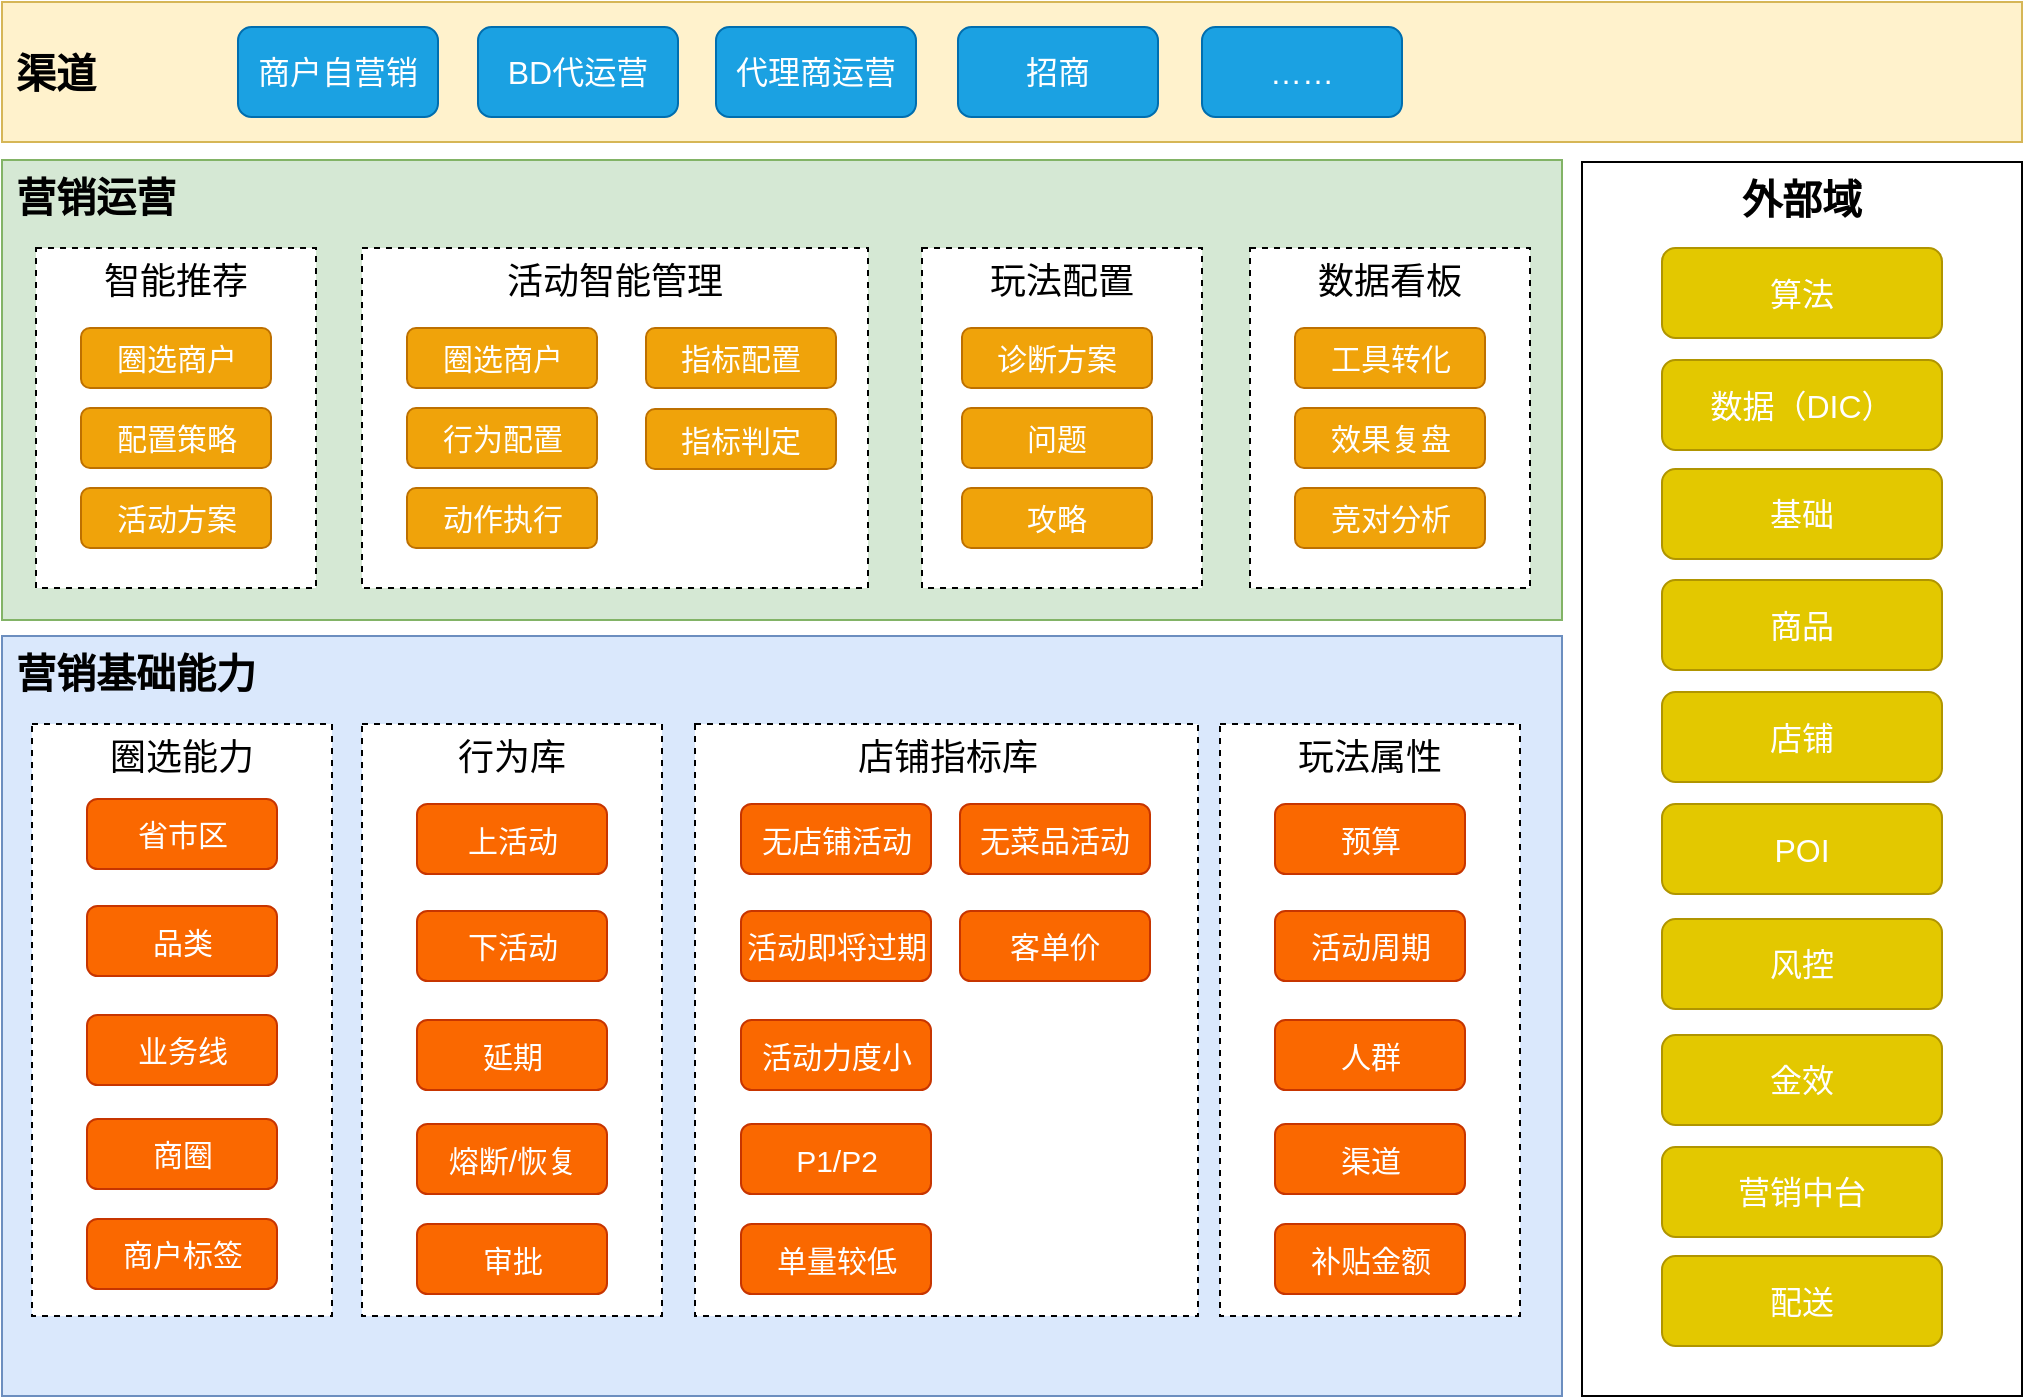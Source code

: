 <mxfile version="14.1.2" type="github" pages="6">
  <diagram id="0Wzph2bKtdlOJ9eP10Uj" name="智能营销-逻辑架构">
    <mxGraphModel dx="1251" dy="654" grid="1" gridSize="10" guides="1" tooltips="1" connect="1" arrows="1" fold="1" page="1" pageScale="1" pageWidth="827" pageHeight="1169" math="0" shadow="0">
      <root>
        <mxCell id="0" />
        <mxCell id="1" parent="0" />
        <mxCell id="LFt05iVWnmAkS2H069Ms-1" value="渠道" style="rounded=0;whiteSpace=wrap;html=1;fillColor=#fff2cc;strokeColor=#d6b656;fontSize=20;fontStyle=1;align=left;spacingLeft=5;" parent="1" vertex="1">
          <mxGeometry x="10" y="7" width="1010" height="70" as="geometry" />
        </mxCell>
        <mxCell id="LFt05iVWnmAkS2H069Ms-2" value="商户自营销" style="rounded=1;whiteSpace=wrap;html=1;fontSize=16;align=center;fillColor=#1ba1e2;strokeColor=#006EAF;fontColor=#ffffff;" parent="1" vertex="1">
          <mxGeometry x="128" y="19.5" width="100" height="45" as="geometry" />
        </mxCell>
        <mxCell id="LFt05iVWnmAkS2H069Ms-3" value="BD代运营" style="rounded=1;whiteSpace=wrap;html=1;fontSize=16;align=center;fillColor=#1ba1e2;strokeColor=#006EAF;fontColor=#ffffff;" parent="1" vertex="1">
          <mxGeometry x="248" y="19.5" width="100" height="45" as="geometry" />
        </mxCell>
        <mxCell id="LFt05iVWnmAkS2H069Ms-4" value="……" style="rounded=1;whiteSpace=wrap;html=1;fontSize=16;align=center;fillColor=#1ba1e2;strokeColor=#006EAF;fontColor=#ffffff;" parent="1" vertex="1">
          <mxGeometry x="610" y="19.5" width="100" height="45" as="geometry" />
        </mxCell>
        <mxCell id="LFt05iVWnmAkS2H069Ms-5" value="招商" style="rounded=1;whiteSpace=wrap;html=1;fontSize=16;align=center;fillColor=#1ba1e2;strokeColor=#006EAF;fontColor=#ffffff;" parent="1" vertex="1">
          <mxGeometry x="488" y="19.5" width="100" height="45" as="geometry" />
        </mxCell>
        <mxCell id="LFt05iVWnmAkS2H069Ms-6" value="代理商运营" style="rounded=1;whiteSpace=wrap;html=1;fontSize=16;align=center;fillColor=#1ba1e2;strokeColor=#006EAF;fontColor=#ffffff;" parent="1" vertex="1">
          <mxGeometry x="367" y="19.5" width="100" height="45" as="geometry" />
        </mxCell>
        <mxCell id="LFt05iVWnmAkS2H069Ms-7" value="营销运营" style="rounded=0;whiteSpace=wrap;html=1;fontSize=20;align=left;fillColor=#d5e8d4;strokeColor=#82b366;fontStyle=1;verticalAlign=top;spacingLeft=5;" parent="1" vertex="1">
          <mxGeometry x="10" y="86" width="780" height="230" as="geometry" />
        </mxCell>
        <mxCell id="LFt05iVWnmAkS2H069Ms-8" value="营销基础能力" style="rounded=0;whiteSpace=wrap;html=1;fontSize=20;align=left;fillColor=#dae8fc;strokeColor=#6c8ebf;fontStyle=1;verticalAlign=top;spacingLeft=5;" parent="1" vertex="1">
          <mxGeometry x="10" y="324" width="780" height="380" as="geometry" />
        </mxCell>
        <mxCell id="LFt05iVWnmAkS2H069Ms-10" value="外部域" style="rounded=0;whiteSpace=wrap;html=1;fontSize=20;align=center;verticalAlign=top;fontStyle=1" parent="1" vertex="1">
          <mxGeometry x="800" y="87" width="220" height="617" as="geometry" />
        </mxCell>
        <mxCell id="LFt05iVWnmAkS2H069Ms-11" value="智能推荐" style="rounded=0;whiteSpace=wrap;html=1;fontSize=18;align=center;verticalAlign=top;dashed=1;" parent="1" vertex="1">
          <mxGeometry x="27" y="130" width="140" height="170" as="geometry" />
        </mxCell>
        <mxCell id="LFt05iVWnmAkS2H069Ms-12" value="圈选商户" style="rounded=1;whiteSpace=wrap;html=1;fontSize=15;align=center;fillColor=#f0a30a;strokeColor=#BD7000;fontColor=#ffffff;" parent="1" vertex="1">
          <mxGeometry x="49.5" y="170" width="95" height="30" as="geometry" />
        </mxCell>
        <mxCell id="LFt05iVWnmAkS2H069Ms-13" value="配置策略" style="rounded=1;whiteSpace=wrap;html=1;fontSize=15;align=center;fillColor=#f0a30a;strokeColor=#BD7000;fontColor=#ffffff;" parent="1" vertex="1">
          <mxGeometry x="49.5" y="210" width="95" height="30" as="geometry" />
        </mxCell>
        <mxCell id="LFt05iVWnmAkS2H069Ms-14" value="活动方案" style="rounded=1;whiteSpace=wrap;html=1;fontSize=15;align=center;fillColor=#f0a30a;strokeColor=#BD7000;fontColor=#ffffff;" parent="1" vertex="1">
          <mxGeometry x="49.5" y="250" width="95" height="30" as="geometry" />
        </mxCell>
        <mxCell id="LFt05iVWnmAkS2H069Ms-15" value="活动智能管理" style="rounded=0;whiteSpace=wrap;html=1;fontSize=18;align=center;verticalAlign=top;dashed=1;" parent="1" vertex="1">
          <mxGeometry x="190" y="130" width="253" height="170" as="geometry" />
        </mxCell>
        <mxCell id="LFt05iVWnmAkS2H069Ms-16" value="圈选商户" style="rounded=1;whiteSpace=wrap;html=1;fontSize=15;align=center;fillColor=#f0a30a;strokeColor=#BD7000;fontColor=#ffffff;" parent="1" vertex="1">
          <mxGeometry x="212.5" y="170" width="95" height="30" as="geometry" />
        </mxCell>
        <mxCell id="LFt05iVWnmAkS2H069Ms-17" value="行为配置" style="rounded=1;whiteSpace=wrap;html=1;fontSize=15;align=center;fillColor=#f0a30a;strokeColor=#BD7000;fontColor=#ffffff;" parent="1" vertex="1">
          <mxGeometry x="212.5" y="210" width="95" height="30" as="geometry" />
        </mxCell>
        <mxCell id="LFt05iVWnmAkS2H069Ms-18" value="动作执行" style="rounded=1;whiteSpace=wrap;html=1;fontSize=15;align=center;fillColor=#f0a30a;strokeColor=#BD7000;fontColor=#ffffff;" parent="1" vertex="1">
          <mxGeometry x="212.5" y="250" width="95" height="30" as="geometry" />
        </mxCell>
        <mxCell id="LFt05iVWnmAkS2H069Ms-19" value="玩法配置" style="rounded=0;whiteSpace=wrap;html=1;fontSize=18;align=center;verticalAlign=top;dashed=1;" parent="1" vertex="1">
          <mxGeometry x="470" y="130" width="140" height="170" as="geometry" />
        </mxCell>
        <mxCell id="LFt05iVWnmAkS2H069Ms-20" value="诊断方案" style="rounded=1;whiteSpace=wrap;html=1;fontSize=15;align=center;fillColor=#f0a30a;strokeColor=#BD7000;fontColor=#ffffff;" parent="1" vertex="1">
          <mxGeometry x="490" y="170" width="95" height="30" as="geometry" />
        </mxCell>
        <mxCell id="LFt05iVWnmAkS2H069Ms-21" value="问题" style="rounded=1;whiteSpace=wrap;html=1;fontSize=15;align=center;fillColor=#f0a30a;strokeColor=#BD7000;fontColor=#ffffff;" parent="1" vertex="1">
          <mxGeometry x="490" y="210" width="95" height="30" as="geometry" />
        </mxCell>
        <mxCell id="LFt05iVWnmAkS2H069Ms-22" value="攻略" style="rounded=1;whiteSpace=wrap;html=1;fontSize=15;align=center;fillColor=#f0a30a;strokeColor=#BD7000;fontColor=#ffffff;" parent="1" vertex="1">
          <mxGeometry x="490" y="250" width="95" height="30" as="geometry" />
        </mxCell>
        <mxCell id="LFt05iVWnmAkS2H069Ms-27" value="数据看板" style="rounded=0;whiteSpace=wrap;html=1;fontSize=18;align=center;verticalAlign=top;dashed=1;" parent="1" vertex="1">
          <mxGeometry x="634" y="130" width="140" height="170" as="geometry" />
        </mxCell>
        <mxCell id="LFt05iVWnmAkS2H069Ms-28" value="工具转化" style="rounded=1;whiteSpace=wrap;html=1;fontSize=15;align=center;fillColor=#f0a30a;strokeColor=#BD7000;fontColor=#ffffff;" parent="1" vertex="1">
          <mxGeometry x="656.5" y="170" width="95" height="30" as="geometry" />
        </mxCell>
        <mxCell id="LFt05iVWnmAkS2H069Ms-29" value="效果复盘" style="rounded=1;whiteSpace=wrap;html=1;fontSize=15;align=center;fillColor=#f0a30a;strokeColor=#BD7000;fontColor=#ffffff;" parent="1" vertex="1">
          <mxGeometry x="656.5" y="210" width="95" height="30" as="geometry" />
        </mxCell>
        <mxCell id="LFt05iVWnmAkS2H069Ms-30" value="圈选能力" style="rounded=0;whiteSpace=wrap;html=1;fontSize=18;align=center;verticalAlign=top;dashed=1;" parent="1" vertex="1">
          <mxGeometry x="25" y="368" width="150" height="296" as="geometry" />
        </mxCell>
        <mxCell id="LFt05iVWnmAkS2H069Ms-31" value="省市区" style="rounded=1;whiteSpace=wrap;html=1;fontSize=15;align=center;fillColor=#fa6800;strokeColor=#C73500;fontColor=#ffffff;" parent="1" vertex="1">
          <mxGeometry x="52.5" y="405.5" width="95" height="35" as="geometry" />
        </mxCell>
        <mxCell id="LFt05iVWnmAkS2H069Ms-32" value="品类" style="rounded=1;whiteSpace=wrap;html=1;fontSize=15;align=center;fillColor=#fa6800;strokeColor=#C73500;fontColor=#ffffff;" parent="1" vertex="1">
          <mxGeometry x="52.5" y="459" width="95" height="35" as="geometry" />
        </mxCell>
        <mxCell id="LFt05iVWnmAkS2H069Ms-33" value="业务线" style="rounded=1;whiteSpace=wrap;html=1;fontSize=15;align=center;fillColor=#fa6800;strokeColor=#C73500;fontColor=#ffffff;" parent="1" vertex="1">
          <mxGeometry x="52.5" y="513.5" width="95" height="35" as="geometry" />
        </mxCell>
        <mxCell id="LFt05iVWnmAkS2H069Ms-34" value="商圈" style="rounded=1;whiteSpace=wrap;html=1;fontSize=15;align=center;fillColor=#fa6800;strokeColor=#C73500;fontColor=#ffffff;" parent="1" vertex="1">
          <mxGeometry x="52.5" y="565.5" width="95" height="35" as="geometry" />
        </mxCell>
        <mxCell id="LFt05iVWnmAkS2H069Ms-35" value="行为库" style="rounded=0;whiteSpace=wrap;html=1;fontSize=18;align=center;verticalAlign=top;dashed=1;" parent="1" vertex="1">
          <mxGeometry x="190" y="368" width="150" height="296" as="geometry" />
        </mxCell>
        <mxCell id="LFt05iVWnmAkS2H069Ms-36" value="上活动" style="rounded=1;whiteSpace=wrap;html=1;fontSize=15;align=center;fillColor=#fa6800;strokeColor=#C73500;fontColor=#ffffff;" parent="1" vertex="1">
          <mxGeometry x="217.5" y="408" width="95" height="35" as="geometry" />
        </mxCell>
        <mxCell id="LFt05iVWnmAkS2H069Ms-37" value="下活动" style="rounded=1;whiteSpace=wrap;html=1;fontSize=15;align=center;fillColor=#fa6800;strokeColor=#C73500;fontColor=#ffffff;" parent="1" vertex="1">
          <mxGeometry x="217.5" y="461.5" width="95" height="35" as="geometry" />
        </mxCell>
        <mxCell id="LFt05iVWnmAkS2H069Ms-38" value="延期" style="rounded=1;whiteSpace=wrap;html=1;fontSize=15;align=center;fillColor=#fa6800;strokeColor=#C73500;fontColor=#ffffff;" parent="1" vertex="1">
          <mxGeometry x="217.5" y="516" width="95" height="35" as="geometry" />
        </mxCell>
        <mxCell id="LFt05iVWnmAkS2H069Ms-39" value="熔断/恢复" style="rounded=1;whiteSpace=wrap;html=1;fontSize=15;align=center;fillColor=#fa6800;strokeColor=#C73500;fontColor=#ffffff;" parent="1" vertex="1">
          <mxGeometry x="217.5" y="568" width="95" height="35" as="geometry" />
        </mxCell>
        <mxCell id="LFt05iVWnmAkS2H069Ms-40" value="店铺指标库" style="rounded=0;whiteSpace=wrap;html=1;fontSize=18;align=center;verticalAlign=top;dashed=1;" parent="1" vertex="1">
          <mxGeometry x="356.5" y="368" width="251.5" height="296" as="geometry" />
        </mxCell>
        <mxCell id="LFt05iVWnmAkS2H069Ms-46" value="P1/P2" style="rounded=1;whiteSpace=wrap;html=1;fontSize=15;align=center;fillColor=#fa6800;strokeColor=#C73500;fontColor=#ffffff;" parent="1" vertex="1">
          <mxGeometry x="379.5" y="568" width="95" height="35" as="geometry" />
        </mxCell>
        <mxCell id="LFt05iVWnmAkS2H069Ms-47" value="无菜品活动" style="rounded=1;whiteSpace=wrap;html=1;fontSize=15;align=center;fillColor=#fa6800;strokeColor=#C73500;fontColor=#ffffff;" parent="1" vertex="1">
          <mxGeometry x="489" y="408" width="95" height="35" as="geometry" />
        </mxCell>
        <mxCell id="LFt05iVWnmAkS2H069Ms-48" value="客单价" style="rounded=1;whiteSpace=wrap;html=1;fontSize=15;align=center;fillColor=#fa6800;strokeColor=#C73500;fontColor=#ffffff;" parent="1" vertex="1">
          <mxGeometry x="489" y="461.5" width="95" height="35" as="geometry" />
        </mxCell>
        <mxCell id="LFt05iVWnmAkS2H069Ms-49" value="无店铺活动" style="rounded=1;whiteSpace=wrap;html=1;fontSize=15;align=center;fillColor=#fa6800;strokeColor=#C73500;fontColor=#ffffff;" parent="1" vertex="1">
          <mxGeometry x="379.5" y="408" width="95" height="35" as="geometry" />
        </mxCell>
        <mxCell id="LFt05iVWnmAkS2H069Ms-54" value="算法" style="rounded=1;whiteSpace=wrap;html=1;fontSize=16;align=center;fillColor=#e3c800;strokeColor=#B09500;fontColor=#ffffff;" parent="1" vertex="1">
          <mxGeometry x="840" y="130" width="140" height="45" as="geometry" />
        </mxCell>
        <mxCell id="LFt05iVWnmAkS2H069Ms-55" value="数据（DIC）" style="rounded=1;whiteSpace=wrap;html=1;fontSize=16;align=center;fillColor=#e3c800;strokeColor=#B09500;fontColor=#ffffff;" parent="1" vertex="1">
          <mxGeometry x="840" y="186" width="140" height="45" as="geometry" />
        </mxCell>
        <mxCell id="LFt05iVWnmAkS2H069Ms-56" value="基础" style="rounded=1;whiteSpace=wrap;html=1;fontSize=16;align=center;fillColor=#e3c800;strokeColor=#B09500;fontColor=#ffffff;" parent="1" vertex="1">
          <mxGeometry x="840" y="240.5" width="140" height="45" as="geometry" />
        </mxCell>
        <mxCell id="LFt05iVWnmAkS2H069Ms-57" value="商品" style="rounded=1;whiteSpace=wrap;html=1;fontSize=16;align=center;fillColor=#e3c800;strokeColor=#B09500;fontColor=#ffffff;" parent="1" vertex="1">
          <mxGeometry x="840" y="296" width="140" height="45" as="geometry" />
        </mxCell>
        <mxCell id="LFt05iVWnmAkS2H069Ms-58" value="店铺" style="rounded=1;whiteSpace=wrap;html=1;fontSize=16;align=center;fillColor=#e3c800;strokeColor=#B09500;fontColor=#ffffff;" parent="1" vertex="1">
          <mxGeometry x="840" y="352" width="140" height="45" as="geometry" />
        </mxCell>
        <mxCell id="LFt05iVWnmAkS2H069Ms-59" value="风控" style="rounded=1;whiteSpace=wrap;html=1;fontSize=16;align=center;fillColor=#e3c800;strokeColor=#B09500;fontColor=#ffffff;" parent="1" vertex="1">
          <mxGeometry x="840" y="465.5" width="140" height="45" as="geometry" />
        </mxCell>
        <mxCell id="LFt05iVWnmAkS2H069Ms-60" value="金效" style="rounded=1;whiteSpace=wrap;html=1;fontSize=16;align=center;fillColor=#e3c800;strokeColor=#B09500;fontColor=#ffffff;" parent="1" vertex="1">
          <mxGeometry x="840" y="523.5" width="140" height="45" as="geometry" />
        </mxCell>
        <mxCell id="LFt05iVWnmAkS2H069Ms-61" value="营销中台" style="rounded=1;whiteSpace=wrap;html=1;fontSize=16;align=center;fillColor=#e3c800;strokeColor=#B09500;fontColor=#ffffff;" parent="1" vertex="1">
          <mxGeometry x="840" y="579.5" width="140" height="45" as="geometry" />
        </mxCell>
        <mxCell id="LFt05iVWnmAkS2H069Ms-62" value="配送" style="rounded=1;whiteSpace=wrap;html=1;fontSize=16;align=center;fillColor=#e3c800;strokeColor=#B09500;fontColor=#ffffff;" parent="1" vertex="1">
          <mxGeometry x="840" y="634" width="140" height="45" as="geometry" />
        </mxCell>
        <mxCell id="LFt05iVWnmAkS2H069Ms-63" value="活动即将过期" style="rounded=1;whiteSpace=wrap;html=1;fontSize=15;align=center;fillColor=#fa6800;strokeColor=#C73500;fontColor=#ffffff;" parent="1" vertex="1">
          <mxGeometry x="379.5" y="461.5" width="95" height="35" as="geometry" />
        </mxCell>
        <mxCell id="LFt05iVWnmAkS2H069Ms-64" value="活动力度小" style="rounded=1;whiteSpace=wrap;html=1;fontSize=15;align=center;fillColor=#fa6800;strokeColor=#C73500;fontColor=#ffffff;" parent="1" vertex="1">
          <mxGeometry x="379.5" y="516" width="95" height="35" as="geometry" />
        </mxCell>
        <mxCell id="LFt05iVWnmAkS2H069Ms-65" value="单量较低" style="rounded=1;whiteSpace=wrap;html=1;fontSize=15;align=center;fillColor=#fa6800;strokeColor=#C73500;fontColor=#ffffff;" parent="1" vertex="1">
          <mxGeometry x="379.5" y="618" width="95" height="35" as="geometry" />
        </mxCell>
        <mxCell id="LFt05iVWnmAkS2H069Ms-67" value="审批" style="rounded=1;whiteSpace=wrap;html=1;fontSize=15;align=center;fillColor=#fa6800;strokeColor=#C73500;fontColor=#ffffff;" parent="1" vertex="1">
          <mxGeometry x="217.5" y="618" width="95" height="35" as="geometry" />
        </mxCell>
        <mxCell id="LFt05iVWnmAkS2H069Ms-68" value="商户标签" style="rounded=1;whiteSpace=wrap;html=1;fontSize=15;align=center;fillColor=#fa6800;strokeColor=#C73500;fontColor=#ffffff;" parent="1" vertex="1">
          <mxGeometry x="52.5" y="615.5" width="95" height="35" as="geometry" />
        </mxCell>
        <mxCell id="LFt05iVWnmAkS2H069Ms-69" value="玩法属性" style="rounded=0;whiteSpace=wrap;html=1;fontSize=18;align=center;verticalAlign=top;dashed=1;" parent="1" vertex="1">
          <mxGeometry x="619" y="368" width="150" height="296" as="geometry" />
        </mxCell>
        <mxCell id="LFt05iVWnmAkS2H069Ms-70" value="渠道" style="rounded=1;whiteSpace=wrap;html=1;fontSize=15;align=center;fillColor=#fa6800;strokeColor=#C73500;fontColor=#ffffff;" parent="1" vertex="1">
          <mxGeometry x="646.5" y="568" width="95" height="35" as="geometry" />
        </mxCell>
        <mxCell id="LFt05iVWnmAkS2H069Ms-73" value="预算" style="rounded=1;whiteSpace=wrap;html=1;fontSize=15;align=center;fillColor=#fa6800;strokeColor=#C73500;fontColor=#ffffff;" parent="1" vertex="1">
          <mxGeometry x="646.5" y="408" width="95" height="35" as="geometry" />
        </mxCell>
        <mxCell id="LFt05iVWnmAkS2H069Ms-74" value="活动周期" style="rounded=1;whiteSpace=wrap;html=1;fontSize=15;align=center;fillColor=#fa6800;strokeColor=#C73500;fontColor=#ffffff;" parent="1" vertex="1">
          <mxGeometry x="646.5" y="461.5" width="95" height="35" as="geometry" />
        </mxCell>
        <mxCell id="LFt05iVWnmAkS2H069Ms-75" value="人群" style="rounded=1;whiteSpace=wrap;html=1;fontSize=15;align=center;fillColor=#fa6800;strokeColor=#C73500;fontColor=#ffffff;" parent="1" vertex="1">
          <mxGeometry x="646.5" y="516" width="95" height="35" as="geometry" />
        </mxCell>
        <mxCell id="LFt05iVWnmAkS2H069Ms-76" value="补贴金额" style="rounded=1;whiteSpace=wrap;html=1;fontSize=15;align=center;fillColor=#fa6800;strokeColor=#C73500;fontColor=#ffffff;" parent="1" vertex="1">
          <mxGeometry x="646.5" y="618" width="95" height="35" as="geometry" />
        </mxCell>
        <mxCell id="LFt05iVWnmAkS2H069Ms-78" value="指标配置" style="rounded=1;whiteSpace=wrap;html=1;fontSize=15;align=center;fillColor=#f0a30a;strokeColor=#BD7000;fontColor=#ffffff;" parent="1" vertex="1">
          <mxGeometry x="332" y="170" width="95" height="30" as="geometry" />
        </mxCell>
        <mxCell id="LFt05iVWnmAkS2H069Ms-79" value="指标判定" style="rounded=1;whiteSpace=wrap;html=1;fontSize=15;align=center;fillColor=#f0a30a;strokeColor=#BD7000;fontColor=#ffffff;" parent="1" vertex="1">
          <mxGeometry x="332" y="210.5" width="95" height="30" as="geometry" />
        </mxCell>
        <mxCell id="LFt05iVWnmAkS2H069Ms-81" value="竞对分析" style="rounded=1;whiteSpace=wrap;html=1;fontSize=15;align=center;fillColor=#f0a30a;strokeColor=#BD7000;fontColor=#ffffff;" parent="1" vertex="1">
          <mxGeometry x="656.5" y="250" width="95" height="30" as="geometry" />
        </mxCell>
        <mxCell id="LFt05iVWnmAkS2H069Ms-82" value="POI" style="rounded=1;whiteSpace=wrap;html=1;fontSize=16;align=center;fillColor=#e3c800;strokeColor=#B09500;fontColor=#ffffff;" parent="1" vertex="1">
          <mxGeometry x="840" y="408" width="140" height="45" as="geometry" />
        </mxCell>
      </root>
    </mxGraphModel>
  </diagram>
  <diagram id="cYNB3WyvGbyhUWuqxWzL" name="工具模型">
    <mxGraphModel dx="1251" dy="654" grid="1" gridSize="10" guides="1" tooltips="1" connect="1" arrows="1" fold="1" page="1" pageScale="1" pageWidth="827" pageHeight="1169" math="0" shadow="0">
      <root>
        <mxCell id="hz3j93CTqJvNaB-BL5uZ-0" />
        <mxCell id="hz3j93CTqJvNaB-BL5uZ-1" parent="hz3j93CTqJvNaB-BL5uZ-0" />
        <mxCell id="hz3j93CTqJvNaB-BL5uZ-2" value="«Abstract»&lt;br&gt;&lt;b&gt;Name&lt;/b&gt;" style="html=1;" parent="hz3j93CTqJvNaB-BL5uZ-1" vertex="1">
          <mxGeometry x="120" y="60" width="110" height="50" as="geometry" />
        </mxCell>
        <mxCell id="hz3j93CTqJvNaB-BL5uZ-3" value="&lt;p style=&quot;margin: 0px ; margin-top: 4px ; text-align: center&quot;&gt;&lt;i&gt;Activity&lt;/i&gt;&lt;br&gt;&lt;b&gt;活动类&lt;/b&gt;&lt;/p&gt;&lt;hr size=&quot;1&quot;&gt;&lt;p style=&quot;margin: 0px ; margin-left: 4px&quot;&gt;+ name: String&lt;br&gt;+ status: Integer&lt;/p&gt;&lt;p style=&quot;margin: 0px ; margin-left: 4px&quot;&gt;+ source:Integer&lt;/p&gt;&lt;p style=&quot;margin: 0px ; margin-left: 4px&quot;&gt;+ type:String&lt;/p&gt;&lt;hr size=&quot;1&quot;&gt;&lt;p style=&quot;margin: 0px ; margin-left: 4px&quot;&gt;+ save(): Type&lt;br&gt;+ detail(): Type&lt;/p&gt;" style="verticalAlign=top;align=left;overflow=fill;fontSize=12;fontFamily=Helvetica;html=1;" parent="hz3j93CTqJvNaB-BL5uZ-1" vertex="1">
          <mxGeometry x="319" y="110" width="190" height="140" as="geometry" />
        </mxCell>
        <mxCell id="hz3j93CTqJvNaB-BL5uZ-6" style="rounded=0;orthogonalLoop=1;jettySize=auto;html=1;exitX=0.5;exitY=0;exitDx=0;exitDy=0;entryX=0.5;entryY=1;entryDx=0;entryDy=0;endArrow=block;endFill=0;" parent="hz3j93CTqJvNaB-BL5uZ-1" source="hz3j93CTqJvNaB-BL5uZ-4" target="hz3j93CTqJvNaB-BL5uZ-3" edge="1">
          <mxGeometry relative="1" as="geometry" />
        </mxCell>
        <mxCell id="hz3j93CTqJvNaB-BL5uZ-4" value="&lt;p style=&quot;margin: 0px ; margin-top: 4px ; text-align: center&quot;&gt;&lt;i&gt;ShopActivity&lt;/i&gt;&lt;br&gt;&lt;b&gt;店铺活动&lt;/b&gt;&lt;/p&gt;&lt;hr size=&quot;1&quot;&gt;&lt;p style=&quot;margin: 0px ; margin-left: 4px&quot;&gt;+ shopId: Long&lt;br&gt;&lt;/p&gt;&lt;p style=&quot;margin: 0px ; margin-left: 4px&quot;&gt;&lt;br&gt;&lt;/p&gt;" style="verticalAlign=top;align=left;overflow=fill;fontSize=12;fontFamily=Helvetica;html=1;" parent="hz3j93CTqJvNaB-BL5uZ-1" vertex="1">
          <mxGeometry x="170" y="310" width="190" height="70" as="geometry" />
        </mxCell>
        <mxCell id="hz3j93CTqJvNaB-BL5uZ-7" style="edgeStyle=none;rounded=0;orthogonalLoop=1;jettySize=auto;html=1;exitX=0.5;exitY=0;exitDx=0;exitDy=0;entryX=0.5;entryY=1;entryDx=0;entryDy=0;endArrow=block;endFill=0;" parent="hz3j93CTqJvNaB-BL5uZ-1" source="hz3j93CTqJvNaB-BL5uZ-5" target="hz3j93CTqJvNaB-BL5uZ-3" edge="1">
          <mxGeometry relative="1" as="geometry" />
        </mxCell>
        <mxCell id="hz3j93CTqJvNaB-BL5uZ-5" value="&lt;p style=&quot;margin: 0px ; margin-top: 4px ; text-align: center&quot;&gt;&lt;i&gt;SkuActivity&lt;/i&gt;&lt;br&gt;&lt;b&gt;菜活动&lt;/b&gt;&lt;/p&gt;&lt;hr size=&quot;1&quot;&gt;&lt;p style=&quot;margin: 0px ; margin-left: 4px&quot;&gt;+ skuId: Long&lt;/p&gt;" style="verticalAlign=top;align=left;overflow=fill;fontSize=12;fontFamily=Helvetica;html=1;" parent="hz3j93CTqJvNaB-BL5uZ-1" vertex="1">
          <mxGeometry x="470" y="310" width="190" height="70" as="geometry" />
        </mxCell>
        <mxCell id="hz3j93CTqJvNaB-BL5uZ-9" value="&lt;p style=&quot;margin: 0px ; margin-top: 4px ; text-align: center&quot;&gt;&lt;i&gt;Subsidy&lt;/i&gt;&lt;br&gt;&lt;b&gt;补贴&lt;/b&gt;&lt;/p&gt;&lt;hr size=&quot;1&quot;&gt;&lt;p style=&quot;margin: 0px ; margin-left: 4px&quot;&gt;+ amount: BigDecimal&lt;br&gt;&lt;/p&gt;&lt;p style=&quot;margin: 0px ; margin-left: 4px&quot;&gt;&lt;br&gt;&lt;/p&gt;" style="verticalAlign=top;align=left;overflow=fill;fontSize=12;fontFamily=Helvetica;html=1;" parent="hz3j93CTqJvNaB-BL5uZ-1" vertex="1">
          <mxGeometry x="170" y="450" width="190" height="70" as="geometry" />
        </mxCell>
        <mxCell id="hz3j93CTqJvNaB-BL5uZ-10" value="&lt;p style=&quot;margin: 0px ; margin-top: 4px ; text-align: center&quot;&gt;&lt;i&gt;Subsidy&lt;/i&gt;&lt;br&gt;&lt;b&gt;补贴&lt;/b&gt;&lt;/p&gt;&lt;hr size=&quot;1&quot;&gt;&lt;p style=&quot;margin: 0px ; margin-left: 4px&quot;&gt;+ amount: BigDecimal&lt;br&gt;&lt;/p&gt;&lt;p style=&quot;margin: 0px ; margin-left: 4px&quot;&gt;&lt;br&gt;&lt;/p&gt;" style="verticalAlign=top;align=left;overflow=fill;fontSize=12;fontFamily=Helvetica;html=1;" parent="hz3j93CTqJvNaB-BL5uZ-1" vertex="1">
          <mxGeometry x="400" y="450" width="190" height="70" as="geometry" />
        </mxCell>
      </root>
    </mxGraphModel>
  </diagram>
  <diagram id="huFJ3vJY5QWD0-RISCGR" name="营销玩法架构（现状）">
    <mxGraphModel dx="1251" dy="1823" grid="1" gridSize="10" guides="1" tooltips="1" connect="1" arrows="1" fold="1" page="1" pageScale="1" pageWidth="827" pageHeight="1169" math="0" shadow="0">
      <root>
        <mxCell id="IZEcQGlGqWmgTUx8B4Si-0" />
        <mxCell id="IZEcQGlGqWmgTUx8B4Si-1" parent="IZEcQGlGqWmgTUx8B4Si-0" />
        <mxCell id="P9niDCo9rGqUM6kAn7eT-13" value="" style="rounded=1;whiteSpace=wrap;html=1;fillColor=#d0cee2;strokeWidth=1;strokeColor=none;" vertex="1" parent="IZEcQGlGqWmgTUx8B4Si-1">
          <mxGeometry x="85" y="-1130" width="640" height="70" as="geometry" />
        </mxCell>
        <mxCell id="P9niDCo9rGqUM6kAn7eT-24" value="" style="rounded=1;whiteSpace=wrap;html=1;dashed=1;fillColor=none;strokeColor=#FFB366;strokeWidth=2;" vertex="1" parent="IZEcQGlGqWmgTUx8B4Si-1">
          <mxGeometry x="85" y="-1068" width="640" height="40" as="geometry" />
        </mxCell>
        <mxCell id="AeHtWAcYBqIuvfMW95cQ-0" value="" style="rounded=1;whiteSpace=wrap;html=1;fillColor=#bac8d3;strokeColor=#23445d;" vertex="1" parent="IZEcQGlGqWmgTUx8B4Si-1">
          <mxGeometry x="80" y="-830" width="635" height="120" as="geometry" />
        </mxCell>
        <mxCell id="P9niDCo9rGqUM6kAn7eT-0" value="创建活动" style="rounded=1;whiteSpace=wrap;html=1;fillColor=#fa6800;strokeColor=#C73500;" vertex="1" parent="IZEcQGlGqWmgTUx8B4Si-1">
          <mxGeometry x="110" y="-810" width="80" height="30" as="geometry" />
        </mxCell>
        <mxCell id="P9niDCo9rGqUM6kAn7eT-1" value="冲突检查" style="rounded=1;whiteSpace=wrap;html=1;fillColor=#fa6800;strokeColor=#C73500;" vertex="1" parent="IZEcQGlGqWmgTUx8B4Si-1">
          <mxGeometry x="110" y="-765" width="80" height="30" as="geometry" />
        </mxCell>
        <mxCell id="P9niDCo9rGqUM6kAn7eT-2" value="修改活动" style="rounded=1;whiteSpace=wrap;html=1;fillColor=#fa6800;strokeColor=#C73500;" vertex="1" parent="IZEcQGlGqWmgTUx8B4Si-1">
          <mxGeometry x="210" y="-810" width="80" height="30" as="geometry" />
        </mxCell>
        <mxCell id="P9niDCo9rGqUM6kAn7eT-3" value="下活动" style="rounded=1;whiteSpace=wrap;html=1;fillColor=#fa6800;strokeColor=#C73500;" vertex="1" parent="IZEcQGlGqWmgTUx8B4Si-1">
          <mxGeometry x="310" y="-810" width="80" height="30" as="geometry" />
        </mxCell>
        <mxCell id="P9niDCo9rGqUM6kAn7eT-4" value="" style="rounded=1;whiteSpace=wrap;html=1;fillColor=#b0e3e6;strokeColor=none;" vertex="1" parent="IZEcQGlGqWmgTUx8B4Si-1">
          <mxGeometry x="80" y="-1020" width="640" height="170" as="geometry" />
        </mxCell>
        <mxCell id="P9niDCo9rGqUM6kAn7eT-5" value="减配送费" style="rounded=1;whiteSpace=wrap;html=1;fillColor=#e3c800;strokeColor=#B09500;" vertex="1" parent="IZEcQGlGqWmgTUx8B4Si-1">
          <mxGeometry x="110" y="-1000" width="80" height="30" as="geometry" />
        </mxCell>
        <mxCell id="P9niDCo9rGqUM6kAn7eT-6" value="店铺满减" style="rounded=1;whiteSpace=wrap;html=1;fillColor=#e3c800;strokeColor=#B09500;" vertex="1" parent="IZEcQGlGqWmgTUx8B4Si-1">
          <mxGeometry x="210" y="-1000" width="80" height="30" as="geometry" />
        </mxCell>
        <mxCell id="P9niDCo9rGqUM6kAn7eT-7" value="智能满减" style="rounded=1;whiteSpace=wrap;html=1;fillColor=#e3c800;strokeColor=#B09500;" vertex="1" parent="IZEcQGlGqWmgTUx8B4Si-1">
          <mxGeometry x="110" y="-950" width="80" height="30" as="geometry" />
        </mxCell>
        <mxCell id="P9niDCo9rGqUM6kAn7eT-9" value="玩法定义" style="text;html=1;align=center;verticalAlign=middle;resizable=0;points=[];autosize=1;fontStyle=1;fontSize=13;labelBackgroundColor=#ffffff;labelBorderColor=none;" vertex="1" parent="IZEcQGlGqWmgTUx8B4Si-1">
          <mxGeometry y="-950" width="70" height="20" as="geometry" />
        </mxCell>
        <mxCell id="P9niDCo9rGqUM6kAn7eT-10" value="玩法管理" style="text;html=1;align=center;verticalAlign=middle;resizable=0;points=[];autosize=1;fontStyle=1;fontSize=13;labelBackgroundColor=#ffffff;labelBorderColor=none;" vertex="1" parent="IZEcQGlGqWmgTUx8B4Si-1">
          <mxGeometry y="-800" width="70" height="20" as="geometry" />
        </mxCell>
        <mxCell id="P9niDCo9rGqUM6kAn7eT-11" value="修改补贴" style="rounded=1;whiteSpace=wrap;html=1;fillColor=#fa6800;strokeColor=#C73500;" vertex="1" parent="IZEcQGlGqWmgTUx8B4Si-1">
          <mxGeometry x="505" y="-810" width="80" height="30" as="geometry" />
        </mxCell>
        <mxCell id="P9niDCo9rGqUM6kAn7eT-12" value="入口/渠道" style="text;html=1;align=center;verticalAlign=middle;resizable=0;points=[];autosize=1;fontStyle=1;fontSize=13;labelBackgroundColor=#ffffff;labelBorderColor=none;" vertex="1" parent="IZEcQGlGqWmgTUx8B4Si-1">
          <mxGeometry y="-1100" width="70" height="20" as="geometry" />
        </mxCell>
        <mxCell id="P9niDCo9rGqUM6kAn7eT-14" value="商户自营销" style="rounded=1;whiteSpace=wrap;html=1;fillColor=#f0a30a;strokeColor=#BD7000;" vertex="1" parent="IZEcQGlGqWmgTUx8B4Si-1">
          <mxGeometry x="115" y="-1110" width="80" height="30" as="geometry" />
        </mxCell>
        <mxCell id="P9niDCo9rGqUM6kAn7eT-15" value="BD营销" style="rounded=1;whiteSpace=wrap;html=1;fillColor=#f0a30a;strokeColor=#BD7000;" vertex="1" parent="IZEcQGlGqWmgTUx8B4Si-1">
          <mxGeometry x="215" y="-1110" width="80" height="30" as="geometry" />
        </mxCell>
        <mxCell id="P9niDCo9rGqUM6kAn7eT-16" value="招商中心" style="rounded=1;whiteSpace=wrap;html=1;fillColor=#f0a30a;strokeColor=#BD7000;" vertex="1" parent="IZEcQGlGqWmgTUx8B4Si-1">
          <mxGeometry x="315" y="-1110" width="80" height="30" as="geometry" />
        </mxCell>
        <mxCell id="P9niDCo9rGqUM6kAn7eT-17" value="CRM" style="rounded=1;whiteSpace=wrap;html=1;fillColor=#f0a30a;strokeColor=#BD7000;" vertex="1" parent="IZEcQGlGqWmgTUx8B4Si-1">
          <mxGeometry x="415" y="-1110" width="80" height="30" as="geometry" />
        </mxCell>
        <mxCell id="P9niDCo9rGqUM6kAn7eT-18" value="百亿补贴" style="rounded=1;whiteSpace=wrap;html=1;fillColor=#e3c800;strokeColor=#B09500;" vertex="1" parent="IZEcQGlGqWmgTUx8B4Si-1">
          <mxGeometry x="110" y="-900" width="80" height="30" as="geometry" />
        </mxCell>
        <mxCell id="P9niDCo9rGqUM6kAn7eT-19" value="单品特价" style="rounded=1;whiteSpace=wrap;html=1;fillColor=#e3c800;strokeColor=#B09500;" vertex="1" parent="IZEcQGlGqWmgTUx8B4Si-1">
          <mxGeometry x="410" y="-1000" width="80" height="30" as="geometry" />
        </mxCell>
        <mxCell id="P9niDCo9rGqUM6kAn7eT-20" value="百亿特价菜" style="rounded=1;whiteSpace=wrap;html=1;fillColor=#e3c800;strokeColor=#B09500;" vertex="1" parent="IZEcQGlGqWmgTUx8B4Si-1">
          <mxGeometry x="310" y="-950" width="80" height="30" as="geometry" />
        </mxCell>
        <mxCell id="P9niDCo9rGqUM6kAn7eT-23" value="角色身份" style="text;html=1;align=center;verticalAlign=middle;resizable=0;points=[];autosize=1;fontStyle=1" vertex="1" parent="IZEcQGlGqWmgTUx8B4Si-1">
          <mxGeometry x="60" y="-1068" width="60" height="20" as="geometry" />
        </mxCell>
        <mxCell id="P9niDCo9rGqUM6kAn7eT-25" value="单店" style="rounded=1;whiteSpace=wrap;html=1;fontStyle=0;fillColor=#fad7ac;strokeColor=none;" vertex="1" parent="IZEcQGlGqWmgTUx8B4Si-1">
          <mxGeometry x="115" y="-1058" width="80" height="20" as="geometry" />
        </mxCell>
        <mxCell id="P9niDCo9rGqUM6kAn7eT-26" value="连锁店" style="rounded=1;whiteSpace=wrap;html=1;fontStyle=0;fillColor=#fad7ac;strokeColor=none;" vertex="1" parent="IZEcQGlGqWmgTUx8B4Si-1">
          <mxGeometry x="235" y="-1058" width="80" height="20" as="geometry" />
        </mxCell>
        <mxCell id="P9niDCo9rGqUM6kAn7eT-27" value="BD" style="rounded=1;whiteSpace=wrap;html=1;fontStyle=0;fillColor=#fad7ac;strokeColor=none;" vertex="1" parent="IZEcQGlGqWmgTUx8B4Si-1">
          <mxGeometry x="345" y="-1058" width="80" height="20" as="geometry" />
        </mxCell>
        <mxCell id="P9niDCo9rGqUM6kAn7eT-28" value="代理商" style="rounded=1;whiteSpace=wrap;html=1;fontStyle=0;fillColor=#fad7ac;strokeColor=none;" vertex="1" parent="IZEcQGlGqWmgTUx8B4Si-1">
          <mxGeometry x="455" y="-1058" width="80" height="20" as="geometry" />
        </mxCell>
        <mxCell id="P9niDCo9rGqUM6kAn7eT-29" value="M件N折" style="rounded=1;whiteSpace=wrap;html=1;fillColor=#e3c800;strokeColor=#B09500;" vertex="1" parent="IZEcQGlGqWmgTUx8B4Si-1">
          <mxGeometry x="310" y="-900" width="80" height="30" as="geometry" />
        </mxCell>
        <mxCell id="P9niDCo9rGqUM6kAn7eT-30" value="店铺满赠" style="rounded=1;whiteSpace=wrap;html=1;fillColor=#e3c800;strokeColor=#B09500;" vertex="1" parent="IZEcQGlGqWmgTUx8B4Si-1">
          <mxGeometry x="210" y="-950" width="80" height="30" as="geometry" />
        </mxCell>
        <mxCell id="P9niDCo9rGqUM6kAn7eT-31" value="门店新客立减" style="rounded=1;whiteSpace=wrap;html=1;fillColor=#e3c800;strokeColor=#B09500;" vertex="1" parent="IZEcQGlGqWmgTUx8B4Si-1">
          <mxGeometry x="210" y="-900" width="80" height="30" as="geometry" />
        </mxCell>
        <mxCell id="P9niDCo9rGqUM6kAn7eT-32" value="商品活动" style="rounded=1;whiteSpace=wrap;html=1;fillColor=#e3c800;strokeColor=#B09500;" vertex="1" parent="IZEcQGlGqWmgTUx8B4Si-1">
          <mxGeometry x="310" y="-1000" width="80" height="30" as="geometry" />
        </mxCell>
        <mxCell id="P9niDCo9rGqUM6kAn7eT-33" value="下单返" style="rounded=1;whiteSpace=wrap;html=1;fillColor=#e3c800;strokeColor=#B09500;" vertex="1" parent="IZEcQGlGqWmgTUx8B4Si-1">
          <mxGeometry x="625" y="-1000" width="80" height="30" as="geometry" />
        </mxCell>
        <mxCell id="P9niDCo9rGqUM6kAn7eT-34" value="集点返" style="rounded=1;whiteSpace=wrap;html=1;fillColor=#e3c800;strokeColor=#B09500;" vertex="1" parent="IZEcQGlGqWmgTUx8B4Si-1">
          <mxGeometry x="625" y="-950" width="80" height="30" as="geometry" />
        </mxCell>
        <mxCell id="P9niDCo9rGqUM6kAn7eT-35" value="事件监听" style="rounded=1;whiteSpace=wrap;html=1;verticalAlign=top;fillColor=#fad7ac;strokeColor=#b46504;" vertex="1" parent="IZEcQGlGqWmgTUx8B4Si-1">
          <mxGeometry x="745" y="-1130" width="130" height="330" as="geometry" />
        </mxCell>
        <mxCell id="P9niDCo9rGqUM6kAn7eT-36" value="预算熔断" style="rounded=1;whiteSpace=wrap;html=1;fillColor=#b1ddf0;strokeColor=#10739e;" vertex="1" parent="IZEcQGlGqWmgTUx8B4Si-1">
          <mxGeometry x="770" y="-1100" width="80" height="30" as="geometry" />
        </mxCell>
        <mxCell id="P9niDCo9rGqUM6kAn7eT-37" value="标品变更" style="rounded=1;whiteSpace=wrap;html=1;fillColor=#b1ddf0;strokeColor=#10739e;" vertex="1" parent="IZEcQGlGqWmgTUx8B4Si-1">
          <mxGeometry x="770" y="-1000" width="80" height="30" as="geometry" />
        </mxCell>
        <mxCell id="P9niDCo9rGqUM6kAn7eT-38" value="餐盒费变更" style="rounded=1;whiteSpace=wrap;html=1;fillColor=#b1ddf0;strokeColor=#10739e;" vertex="1" parent="IZEcQGlGqWmgTUx8B4Si-1">
          <mxGeometry x="770" y="-1050" width="80" height="30" as="geometry" />
        </mxCell>
        <mxCell id="P9niDCo9rGqUM6kAn7eT-41" value="" style="rounded=1;whiteSpace=wrap;html=1;fillColor=none;" vertex="1" parent="IZEcQGlGqWmgTUx8B4Si-1">
          <mxGeometry x="80" y="-700" width="795" height="70" as="geometry" />
        </mxCell>
        <mxCell id="P9niDCo9rGqUM6kAn7eT-42" value="活动底层" style="rounded=1;whiteSpace=wrap;html=1;fillColor=#1ba1e2;strokeColor=#006EAF;" vertex="1" parent="IZEcQGlGqWmgTUx8B4Si-1">
          <mxGeometry x="115" y="-680" width="80" height="30" as="geometry" />
        </mxCell>
        <mxCell id="P9niDCo9rGqUM6kAn7eT-43" value="泛活动底层" style="rounded=1;whiteSpace=wrap;html=1;fillColor=#1ba1e2;strokeColor=#006EAF;" vertex="1" parent="IZEcQGlGqWmgTUx8B4Si-1">
          <mxGeometry x="315" y="-680" width="80" height="30" as="geometry" />
        </mxCell>
        <mxCell id="P9niDCo9rGqUM6kAn7eT-46" value="平台营销" style="text;html=1;align=center;verticalAlign=middle;resizable=0;points=[];autosize=1;fontStyle=1;fontSize=13;labelBackgroundColor=#ffffff;labelBorderColor=none;" vertex="1" parent="IZEcQGlGqWmgTUx8B4Si-1">
          <mxGeometry y="-675" width="70" height="20" as="geometry" />
        </mxCell>
        <mxCell id="P9niDCo9rGqUM6kAn7eT-47" value="券底层" style="rounded=1;whiteSpace=wrap;html=1;fillColor=#1ba1e2;strokeColor=#006EAF;" vertex="1" parent="IZEcQGlGqWmgTUx8B4Si-1">
          <mxGeometry x="215" y="-680" width="80" height="30" as="geometry" />
        </mxCell>
        <mxCell id="P9niDCo9rGqUM6kAn7eT-48" value="权益底层" style="rounded=1;whiteSpace=wrap;html=1;fillColor=#1ba1e2;strokeColor=#006EAF;" vertex="1" parent="IZEcQGlGqWmgTUx8B4Si-1">
          <mxGeometry x="415" y="-680" width="80" height="30" as="geometry" />
        </mxCell>
        <mxCell id="P9niDCo9rGqUM6kAn7eT-49" value="商品锁" style="rounded=1;whiteSpace=wrap;html=1;fillColor=#fa6800;strokeColor=#C73500;" vertex="1" parent="IZEcQGlGqWmgTUx8B4Si-1">
          <mxGeometry x="210" y="-765" width="80" height="30" as="geometry" />
        </mxCell>
        <mxCell id="P9niDCo9rGqUM6kAn7eT-51" value="活动下线" style="rounded=1;whiteSpace=wrap;html=1;fillColor=#b1ddf0;strokeColor=#10739e;" vertex="1" parent="IZEcQGlGqWmgTUx8B4Si-1">
          <mxGeometry x="770" y="-950" width="80" height="30" as="geometry" />
        </mxCell>
        <mxCell id="P9niDCo9rGqUM6kAn7eT-52" value="商品变更" style="rounded=1;whiteSpace=wrap;html=1;fillColor=#b1ddf0;strokeColor=#10739e;" vertex="1" parent="IZEcQGlGqWmgTUx8B4Si-1">
          <mxGeometry x="770" y="-900" width="80" height="30" as="geometry" />
        </mxCell>
        <mxCell id="P9niDCo9rGqUM6kAn7eT-53" value="店铺连锁变更" style="rounded=1;whiteSpace=wrap;html=1;fillColor=#b1ddf0;strokeColor=#10739e;" vertex="1" parent="IZEcQGlGqWmgTUx8B4Si-1">
          <mxGeometry x="770" y="-850" width="80" height="30" as="geometry" />
        </mxCell>
        <mxCell id="P9niDCo9rGqUM6kAn7eT-55" value="定时调度" style="rounded=1;whiteSpace=wrap;html=1;verticalAlign=top;fillColor=#ffcccc;strokeColor=#36393d;" vertex="1" parent="IZEcQGlGqWmgTUx8B4Si-1">
          <mxGeometry x="745" y="-790" width="130" height="80" as="geometry" />
        </mxCell>
        <mxCell id="P9niDCo9rGqUM6kAn7eT-56" value="活动延期" style="rounded=1;whiteSpace=wrap;html=1;fillColor=#a0522d;strokeColor=#6D1F00;" vertex="1" parent="IZEcQGlGqWmgTUx8B4Si-1">
          <mxGeometry x="770" y="-760" width="80" height="30" as="geometry" />
        </mxCell>
        <mxCell id="P9niDCo9rGqUM6kAn7eT-62" value="商户任务" style="rounded=1;whiteSpace=wrap;html=1;fillColor=#f0a30a;strokeColor=#BD7000;" vertex="1" parent="IZEcQGlGqWmgTUx8B4Si-1">
          <mxGeometry x="515" y="-1110" width="80" height="30" as="geometry" />
        </mxCell>
        <mxCell id="P9niDCo9rGqUM6kAn7eT-63" value="销售策略" style="rounded=1;whiteSpace=wrap;html=1;fillColor=#f0a30a;strokeColor=#BD7000;" vertex="1" parent="IZEcQGlGqWmgTUx8B4Si-1">
          <mxGeometry x="615" y="-1110" width="80" height="30" as="geometry" />
        </mxCell>
        <mxCell id="_MiGbDi5gICWKYUpzv-j-0" value="店铺绑定" style="rounded=1;whiteSpace=wrap;html=1;fillColor=#fa6800;strokeColor=#C73500;" vertex="1" parent="IZEcQGlGqWmgTUx8B4Si-1">
          <mxGeometry x="409" y="-810" width="80" height="30" as="geometry" />
        </mxCell>
        <mxCell id="_MiGbDi5gICWKYUpzv-j-5" value="活动聚合" style="rounded=1;whiteSpace=wrap;html=1;fillColor=#fa6800;strokeColor=#C73500;" vertex="1" parent="IZEcQGlGqWmgTUx8B4Si-1">
          <mxGeometry x="625" y="-810" width="80" height="30" as="geometry" />
        </mxCell>
        <mxCell id="_MiGbDi5gICWKYUpzv-j-6" value="活动详情" style="rounded=1;whiteSpace=wrap;html=1;fillColor=#fa6800;strokeColor=#C73500;" vertex="1" parent="IZEcQGlGqWmgTUx8B4Si-1">
          <mxGeometry x="625" y="-765" width="80" height="30" as="geometry" />
        </mxCell>
        <mxCell id="_MiGbDi5gICWKYUpzv-j-7" value="平台运营" style="rounded=1;whiteSpace=wrap;html=1;fontStyle=0;fillColor=#fad7ac;strokeColor=none;" vertex="1" parent="IZEcQGlGqWmgTUx8B4Si-1">
          <mxGeometry x="555" y="-1058" width="80" height="20" as="geometry" />
        </mxCell>
        <mxCell id="_MiGbDi5gICWKYUpzv-j-8" value="单店红包" style="rounded=1;whiteSpace=wrap;html=1;fillColor=#e3c800;strokeColor=#B09500;" vertex="1" parent="IZEcQGlGqWmgTUx8B4Si-1">
          <mxGeometry x="505" y="-1000" width="80" height="30" as="geometry" />
        </mxCell>
        <mxCell id="_MiGbDi5gICWKYUpzv-j-9" value="超吃红包" style="rounded=1;whiteSpace=wrap;html=1;fillColor=#e3c800;strokeColor=#B09500;" vertex="1" parent="IZEcQGlGqWmgTUx8B4Si-1">
          <mxGeometry x="505" y="-950" width="80" height="30" as="geometry" />
        </mxCell>
        <mxCell id="_MiGbDi5gICWKYUpzv-j-10" value="店外红包" style="rounded=1;whiteSpace=wrap;html=1;fillColor=#e3c800;strokeColor=#B09500;" vertex="1" parent="IZEcQGlGqWmgTUx8B4Si-1">
          <mxGeometry x="505" y="-900" width="80" height="30" as="geometry" />
        </mxCell>
      </root>
    </mxGraphModel>
  </diagram>
  <diagram id="RZl0sUxewkYpMlnomoam" name="外卖平台架构">
    <mxGraphModel dx="1251" dy="654" grid="1" gridSize="10" guides="1" tooltips="1" connect="1" arrows="1" fold="1" page="1" pageScale="1" pageWidth="827" pageHeight="1169" math="0" shadow="0">
      <root>
        <mxCell id="_Xr1rDRmkZRrIYtKfbTe-0" />
        <mxCell id="_Xr1rDRmkZRrIYtKfbTe-1" parent="_Xr1rDRmkZRrIYtKfbTe-0" />
        <mxCell id="_Xr1rDRmkZRrIYtKfbTe-18" value="B端" style="rounded=0;whiteSpace=wrap;html=1;strokeColor=#000000;strokeWidth=1;fillColor=none;fontColor=#000000;" vertex="1" parent="_Xr1rDRmkZRrIYtKfbTe-1">
          <mxGeometry x="20" y="100" width="730" height="20" as="geometry" />
        </mxCell>
        <mxCell id="_Xr1rDRmkZRrIYtKfbTe-25" style="edgeStyle=orthogonalEdgeStyle;rounded=0;orthogonalLoop=1;jettySize=auto;html=1;exitX=1;exitY=0.5;exitDx=0;exitDy=0;entryX=0;entryY=0.5;entryDx=0;entryDy=0;fontColor=#000000;" edge="1" parent="_Xr1rDRmkZRrIYtKfbTe-1" source="_Xr1rDRmkZRrIYtKfbTe-19" target="_Xr1rDRmkZRrIYtKfbTe-20">
          <mxGeometry relative="1" as="geometry" />
        </mxCell>
        <mxCell id="_Xr1rDRmkZRrIYtKfbTe-19" value="商机" style="rounded=0;whiteSpace=wrap;html=1;strokeColor=#000000;strokeWidth=1;fillColor=none;fontColor=#000000;" vertex="1" parent="_Xr1rDRmkZRrIYtKfbTe-1">
          <mxGeometry x="20" y="150" width="80" height="30" as="geometry" />
        </mxCell>
        <mxCell id="_Xr1rDRmkZRrIYtKfbTe-26" style="edgeStyle=orthogonalEdgeStyle;rounded=0;orthogonalLoop=1;jettySize=auto;html=1;exitX=1;exitY=0.5;exitDx=0;exitDy=0;entryX=0;entryY=0.5;entryDx=0;entryDy=0;fontColor=#000000;" edge="1" parent="_Xr1rDRmkZRrIYtKfbTe-1" source="_Xr1rDRmkZRrIYtKfbTe-20" target="_Xr1rDRmkZRrIYtKfbTe-21">
          <mxGeometry relative="1" as="geometry" />
        </mxCell>
        <mxCell id="_Xr1rDRmkZRrIYtKfbTe-20" value="拜访" style="rounded=0;whiteSpace=wrap;html=1;strokeColor=#000000;strokeWidth=1;fillColor=none;fontColor=#000000;" vertex="1" parent="_Xr1rDRmkZRrIYtKfbTe-1">
          <mxGeometry x="130" y="150" width="80" height="30" as="geometry" />
        </mxCell>
        <mxCell id="_Xr1rDRmkZRrIYtKfbTe-27" style="edgeStyle=orthogonalEdgeStyle;rounded=0;orthogonalLoop=1;jettySize=auto;html=1;exitX=1;exitY=0.5;exitDx=0;exitDy=0;entryX=0;entryY=0.5;entryDx=0;entryDy=0;fontColor=#000000;" edge="1" parent="_Xr1rDRmkZRrIYtKfbTe-1" source="_Xr1rDRmkZRrIYtKfbTe-21" target="_Xr1rDRmkZRrIYtKfbTe-22">
          <mxGeometry relative="1" as="geometry" />
        </mxCell>
        <mxCell id="_Xr1rDRmkZRrIYtKfbTe-21" value="签约" style="rounded=0;whiteSpace=wrap;html=1;strokeColor=#000000;strokeWidth=1;fillColor=none;fontColor=#000000;" vertex="1" parent="_Xr1rDRmkZRrIYtKfbTe-1">
          <mxGeometry x="240" y="150" width="80" height="30" as="geometry" />
        </mxCell>
        <mxCell id="_Xr1rDRmkZRrIYtKfbTe-28" style="edgeStyle=orthogonalEdgeStyle;rounded=0;orthogonalLoop=1;jettySize=auto;html=1;exitX=1;exitY=0.5;exitDx=0;exitDy=0;entryX=0;entryY=0.5;entryDx=0;entryDy=0;fontColor=#000000;" edge="1" parent="_Xr1rDRmkZRrIYtKfbTe-1" source="_Xr1rDRmkZRrIYtKfbTe-22" target="_Xr1rDRmkZRrIYtKfbTe-23">
          <mxGeometry relative="1" as="geometry" />
        </mxCell>
        <mxCell id="_Xr1rDRmkZRrIYtKfbTe-22" value="入驻" style="rounded=0;whiteSpace=wrap;html=1;strokeColor=#000000;strokeWidth=1;fillColor=none;fontColor=#000000;" vertex="1" parent="_Xr1rDRmkZRrIYtKfbTe-1">
          <mxGeometry x="350" y="150" width="80" height="30" as="geometry" />
        </mxCell>
        <mxCell id="_Xr1rDRmkZRrIYtKfbTe-29" style="edgeStyle=orthogonalEdgeStyle;rounded=0;orthogonalLoop=1;jettySize=auto;html=1;exitX=1;exitY=0.5;exitDx=0;exitDy=0;entryX=0;entryY=0.5;entryDx=0;entryDy=0;fontColor=#000000;" edge="1" parent="_Xr1rDRmkZRrIYtKfbTe-1" source="_Xr1rDRmkZRrIYtKfbTe-23" target="_Xr1rDRmkZRrIYtKfbTe-24">
          <mxGeometry relative="1" as="geometry" />
        </mxCell>
        <mxCell id="_Xr1rDRmkZRrIYtKfbTe-30" style="edgeStyle=orthogonalEdgeStyle;rounded=0;orthogonalLoop=1;jettySize=auto;html=1;exitX=0.5;exitY=1;exitDx=0;exitDy=0;fontColor=#000000;" edge="1" parent="_Xr1rDRmkZRrIYtKfbTe-1" source="_Xr1rDRmkZRrIYtKfbTe-23">
          <mxGeometry relative="1" as="geometry">
            <mxPoint x="500" y="240" as="targetPoint" />
          </mxGeometry>
        </mxCell>
        <mxCell id="_Xr1rDRmkZRrIYtKfbTe-23" value="运营" style="rounded=0;whiteSpace=wrap;html=1;strokeColor=#000000;strokeWidth=1;fillColor=none;fontColor=#000000;" vertex="1" parent="_Xr1rDRmkZRrIYtKfbTe-1">
          <mxGeometry x="460" y="150" width="80" height="30" as="geometry" />
        </mxCell>
        <mxCell id="_Xr1rDRmkZRrIYtKfbTe-24" value="离开" style="rounded=0;whiteSpace=wrap;html=1;strokeColor=#000000;strokeWidth=1;fillColor=none;fontColor=#000000;" vertex="1" parent="_Xr1rDRmkZRrIYtKfbTe-1">
          <mxGeometry x="670" y="150" width="80" height="30" as="geometry" />
        </mxCell>
        <mxCell id="_Xr1rDRmkZRrIYtKfbTe-47" style="edgeStyle=orthogonalEdgeStyle;rounded=0;orthogonalLoop=1;jettySize=auto;html=1;exitX=0;exitY=0.5;exitDx=0;exitDy=0;fontColor=#000000;" edge="1" parent="_Xr1rDRmkZRrIYtKfbTe-1" source="_Xr1rDRmkZRrIYtKfbTe-34" target="_Xr1rDRmkZRrIYtKfbTe-46">
          <mxGeometry relative="1" as="geometry" />
        </mxCell>
        <mxCell id="_Xr1rDRmkZRrIYtKfbTe-31" value="" style="rounded=0;whiteSpace=wrap;html=1;strokeColor=#000000;strokeWidth=1;fillColor=none;fontColor=#000000;" vertex="1" parent="_Xr1rDRmkZRrIYtKfbTe-1">
          <mxGeometry x="420" y="240" width="150" height="250" as="geometry" />
        </mxCell>
        <mxCell id="_Xr1rDRmkZRrIYtKfbTe-32" value="店铺" style="rounded=0;whiteSpace=wrap;html=1;strokeColor=#000000;strokeWidth=1;fillColor=none;fontColor=#000000;" vertex="1" parent="_Xr1rDRmkZRrIYtKfbTe-1">
          <mxGeometry x="450" y="250" width="80" height="30" as="geometry" />
        </mxCell>
        <mxCell id="_Xr1rDRmkZRrIYtKfbTe-33" value="商品" style="rounded=0;whiteSpace=wrap;html=1;strokeColor=#000000;strokeWidth=1;fillColor=none;fontColor=#000000;" vertex="1" parent="_Xr1rDRmkZRrIYtKfbTe-1">
          <mxGeometry x="450" y="290" width="80" height="30" as="geometry" />
        </mxCell>
        <mxCell id="_Xr1rDRmkZRrIYtKfbTe-42" style="edgeStyle=orthogonalEdgeStyle;rounded=0;orthogonalLoop=1;jettySize=auto;html=1;exitX=1;exitY=0.5;exitDx=0;exitDy=0;entryX=0;entryY=0.5;entryDx=0;entryDy=0;fontColor=#000000;" edge="1" parent="_Xr1rDRmkZRrIYtKfbTe-1" source="_Xr1rDRmkZRrIYtKfbTe-34" target="_Xr1rDRmkZRrIYtKfbTe-41">
          <mxGeometry relative="1" as="geometry" />
        </mxCell>
        <mxCell id="_Xr1rDRmkZRrIYtKfbTe-34" value="活动" style="rounded=0;whiteSpace=wrap;html=1;strokeColor=#000000;strokeWidth=1;fillColor=none;fontColor=#000000;" vertex="1" parent="_Xr1rDRmkZRrIYtKfbTe-1">
          <mxGeometry x="450" y="330" width="80" height="30" as="geometry" />
        </mxCell>
        <mxCell id="_Xr1rDRmkZRrIYtKfbTe-35" value="接单" style="rounded=0;whiteSpace=wrap;html=1;strokeColor=#000000;strokeWidth=1;fillColor=none;fontColor=#000000;" vertex="1" parent="_Xr1rDRmkZRrIYtKfbTe-1">
          <mxGeometry x="450" y="370" width="80" height="30" as="geometry" />
        </mxCell>
        <mxCell id="_Xr1rDRmkZRrIYtKfbTe-36" value="履约" style="rounded=0;whiteSpace=wrap;html=1;strokeColor=#000000;strokeWidth=1;fillColor=none;fontColor=#000000;" vertex="1" parent="_Xr1rDRmkZRrIYtKfbTe-1">
          <mxGeometry x="450" y="410" width="80" height="30" as="geometry" />
        </mxCell>
        <mxCell id="_Xr1rDRmkZRrIYtKfbTe-38" value="招商" style="rounded=0;whiteSpace=wrap;html=1;strokeColor=#000000;strokeWidth=1;fillColor=none;fontColor=#000000;" vertex="1" parent="_Xr1rDRmkZRrIYtKfbTe-1">
          <mxGeometry x="679" y="284" width="80" height="30" as="geometry" />
        </mxCell>
        <mxCell id="_Xr1rDRmkZRrIYtKfbTe-39" value="代营销" style="rounded=0;whiteSpace=wrap;html=1;strokeColor=#000000;strokeWidth=1;fillColor=none;fontColor=#000000;" vertex="1" parent="_Xr1rDRmkZRrIYtKfbTe-1">
          <mxGeometry x="679" y="324" width="80" height="30" as="geometry" />
        </mxCell>
        <mxCell id="_Xr1rDRmkZRrIYtKfbTe-40" value="自营销" style="rounded=0;whiteSpace=wrap;html=1;strokeColor=#000000;strokeWidth=1;fillColor=none;fontColor=#000000;" vertex="1" parent="_Xr1rDRmkZRrIYtKfbTe-1">
          <mxGeometry x="679" y="364" width="80" height="30" as="geometry" />
        </mxCell>
        <mxCell id="_Xr1rDRmkZRrIYtKfbTe-41" value="" style="rounded=0;whiteSpace=wrap;html=1;strokeColor=#000000;strokeWidth=1;fillColor=none;fontColor=#000000;" vertex="1" parent="_Xr1rDRmkZRrIYtKfbTe-1">
          <mxGeometry x="645" y="280" width="130" height="130" as="geometry" />
        </mxCell>
        <mxCell id="_Xr1rDRmkZRrIYtKfbTe-43" style="edgeStyle=orthogonalEdgeStyle;rounded=0;orthogonalLoop=1;jettySize=auto;html=1;exitX=0.5;exitY=1;exitDx=0;exitDy=0;fontColor=#000000;" edge="1" parent="_Xr1rDRmkZRrIYtKfbTe-1" source="_Xr1rDRmkZRrIYtKfbTe-41" target="_Xr1rDRmkZRrIYtKfbTe-41">
          <mxGeometry relative="1" as="geometry" />
        </mxCell>
        <mxCell id="_Xr1rDRmkZRrIYtKfbTe-45" value="业务入口" style="text;html=1;align=center;verticalAlign=middle;resizable=0;points=[];autosize=1;fontColor=#000000;" vertex="1" parent="_Xr1rDRmkZRrIYtKfbTe-1">
          <mxGeometry x="570" y="320" width="60" height="20" as="geometry" />
        </mxCell>
        <mxCell id="_Xr1rDRmkZRrIYtKfbTe-46" value="" style="rounded=0;whiteSpace=wrap;html=1;strokeColor=#000000;strokeWidth=1;fillColor=none;fontColor=#000000;" vertex="1" parent="_Xr1rDRmkZRrIYtKfbTe-1">
          <mxGeometry x="160" y="248.5" width="190" height="201.5" as="geometry" />
        </mxCell>
        <mxCell id="_Xr1rDRmkZRrIYtKfbTe-48" value="限时段" style="rounded=0;whiteSpace=wrap;html=1;strokeColor=#000000;strokeWidth=1;fillColor=none;fontColor=#000000;" vertex="1" parent="_Xr1rDRmkZRrIYtKfbTe-1">
          <mxGeometry x="260" y="271" width="80" height="30" as="geometry" />
        </mxCell>
        <mxCell id="_Xr1rDRmkZRrIYtKfbTe-49" value="优惠" style="rounded=0;whiteSpace=wrap;html=1;strokeColor=#000000;strokeWidth=1;fillColor=none;fontColor=#000000;" vertex="1" parent="_Xr1rDRmkZRrIYtKfbTe-1">
          <mxGeometry x="170" y="271" width="80" height="30" as="geometry" />
        </mxCell>
        <mxCell id="_Xr1rDRmkZRrIYtKfbTe-50" value="补贴" style="rounded=0;whiteSpace=wrap;html=1;strokeColor=#000000;strokeWidth=1;fillColor=none;fontColor=#000000;" vertex="1" parent="_Xr1rDRmkZRrIYtKfbTe-1">
          <mxGeometry x="170" y="311" width="80" height="30" as="geometry" />
        </mxCell>
        <mxCell id="_Xr1rDRmkZRrIYtKfbTe-51" value="限人群" style="rounded=0;whiteSpace=wrap;html=1;strokeColor=#000000;strokeWidth=1;fillColor=none;fontColor=#000000;" vertex="1" parent="_Xr1rDRmkZRrIYtKfbTe-1">
          <mxGeometry x="260" y="311" width="80" height="30" as="geometry" />
        </mxCell>
        <mxCell id="_Xr1rDRmkZRrIYtKfbTe-52" value="阶梯" style="rounded=0;whiteSpace=wrap;html=1;strokeColor=#000000;strokeWidth=1;fillColor=none;fontColor=#000000;" vertex="1" parent="_Xr1rDRmkZRrIYtKfbTe-1">
          <mxGeometry x="170" y="351" width="80" height="30" as="geometry" />
        </mxCell>
        <mxCell id="_Xr1rDRmkZRrIYtKfbTe-53" value="限渠道" style="rounded=0;whiteSpace=wrap;html=1;strokeColor=#000000;strokeWidth=1;fillColor=none;fontColor=#000000;" vertex="1" parent="_Xr1rDRmkZRrIYtKfbTe-1">
          <mxGeometry x="260" y="351" width="80" height="30" as="geometry" />
        </mxCell>
        <mxCell id="_Xr1rDRmkZRrIYtKfbTe-56" value="活动属性" style="text;html=1;align=center;verticalAlign=middle;resizable=0;points=[];autosize=1;fontColor=#000000;" vertex="1" parent="_Xr1rDRmkZRrIYtKfbTe-1">
          <mxGeometry x="360" y="321" width="60" height="20" as="geometry" />
        </mxCell>
        <mxCell id="_Xr1rDRmkZRrIYtKfbTe-57" value="同享/互斥" style="rounded=0;whiteSpace=wrap;html=1;strokeColor=#000000;strokeWidth=1;fillColor=none;fontColor=#000000;" vertex="1" parent="_Xr1rDRmkZRrIYtKfbTe-1">
          <mxGeometry x="170" y="391" width="80" height="30" as="geometry" />
        </mxCell>
        <mxCell id="r39dFYeP0KS9gzgjWBz7-0" value="活动来源" style="rounded=0;whiteSpace=wrap;html=1;strokeColor=#000000;strokeWidth=1;fillColor=none;fontColor=#000000;" vertex="1" parent="_Xr1rDRmkZRrIYtKfbTe-1">
          <mxGeometry x="260" y="391" width="80" height="30" as="geometry" />
        </mxCell>
      </root>
    </mxGraphModel>
  </diagram>
  <diagram id="irByPeDO0AXt1m9lLavQ" name="玩法分类">
    <mxGraphModel dx="1251" dy="1823" grid="1" gridSize="10" guides="1" tooltips="1" connect="1" arrows="1" fold="1" page="1" pageScale="1" pageWidth="827" pageHeight="1169" math="0" shadow="0">
      <root>
        <mxCell id="2iKZr3aAic-0eDlj_kLK-0" />
        <mxCell id="2iKZr3aAic-0eDlj_kLK-1" parent="2iKZr3aAic-0eDlj_kLK-0" />
        <mxCell id="uNewNvMmfWuHjPx0941N-1" value="配送费减免" style="rounded=1;whiteSpace=wrap;html=1;fillColor=#fa6800;strokeColor=#C73500;fontColor=#ffffff;" vertex="1" parent="2iKZr3aAic-0eDlj_kLK-1">
          <mxGeometry x="180" y="-1030" width="80" height="30" as="geometry" />
        </mxCell>
        <mxCell id="uNewNvMmfWuHjPx0941N-2" value="店铺满减" style="rounded=1;whiteSpace=wrap;html=1;fillColor=#fa6800;strokeColor=#C73500;fontColor=#ffffff;" vertex="1" parent="2iKZr3aAic-0eDlj_kLK-1">
          <mxGeometry x="280" y="-1030" width="80" height="30" as="geometry" />
        </mxCell>
        <mxCell id="uNewNvMmfWuHjPx0941N-3" value="智能满减" style="rounded=1;whiteSpace=wrap;html=1;fillColor=#fa6800;strokeColor=#C73500;fontColor=#ffffff;" vertex="1" parent="2iKZr3aAic-0eDlj_kLK-1">
          <mxGeometry x="180" y="-980" width="80" height="30" as="geometry" />
        </mxCell>
        <mxCell id="uNewNvMmfWuHjPx0941N-4" value="百亿补贴" style="rounded=1;whiteSpace=wrap;html=1;fillColor=#fa6800;strokeColor=#C73500;fontColor=#ffffff;" vertex="1" parent="2iKZr3aAic-0eDlj_kLK-1">
          <mxGeometry x="180" y="-930" width="80" height="30" as="geometry" />
        </mxCell>
        <mxCell id="uNewNvMmfWuHjPx0941N-5" value="单品特价" style="rounded=1;whiteSpace=wrap;html=1;fillColor=#f0a30a;strokeColor=#BD7000;fontColor=#ffffff;" vertex="1" parent="2iKZr3aAic-0eDlj_kLK-1">
          <mxGeometry x="440" y="-930" width="80" height="30" as="geometry" />
        </mxCell>
        <mxCell id="uNewNvMmfWuHjPx0941N-6" value="百亿特价菜" style="rounded=1;whiteSpace=wrap;html=1;fillColor=#f0a30a;strokeColor=#BD7000;fontColor=#ffffff;" vertex="1" parent="2iKZr3aAic-0eDlj_kLK-1">
          <mxGeometry x="536" y="-1030" width="80" height="30" as="geometry" />
        </mxCell>
        <mxCell id="uNewNvMmfWuHjPx0941N-7" value="M件N折" style="rounded=1;whiteSpace=wrap;html=1;fillColor=#f0a30a;strokeColor=#BD7000;fontColor=#ffffff;" vertex="1" parent="2iKZr3aAic-0eDlj_kLK-1">
          <mxGeometry x="440" y="-1030" width="80" height="30" as="geometry" />
        </mxCell>
        <mxCell id="uNewNvMmfWuHjPx0941N-8" value="店铺满赠" style="rounded=1;whiteSpace=wrap;html=1;fillColor=#fa6800;strokeColor=#C73500;fontColor=#ffffff;" vertex="1" parent="2iKZr3aAic-0eDlj_kLK-1">
          <mxGeometry x="280" y="-980" width="80" height="30" as="geometry" />
        </mxCell>
        <mxCell id="uNewNvMmfWuHjPx0941N-9" value="门店新客立减" style="rounded=1;whiteSpace=wrap;html=1;fillColor=#fa6800;strokeColor=#C73500;fontColor=#ffffff;" vertex="1" parent="2iKZr3aAic-0eDlj_kLK-1">
          <mxGeometry x="280" y="-930" width="80" height="30" as="geometry" />
        </mxCell>
        <mxCell id="uNewNvMmfWuHjPx0941N-10" value="商品活动" style="rounded=1;whiteSpace=wrap;html=1;fillColor=#f0a30a;strokeColor=#BD7000;fontColor=#ffffff;" vertex="1" parent="2iKZr3aAic-0eDlj_kLK-1">
          <mxGeometry x="440" y="-1080" width="80" height="30" as="geometry" />
        </mxCell>
        <mxCell id="uNewNvMmfWuHjPx0941N-11" value="下单返满减券" style="rounded=1;whiteSpace=wrap;html=1;fillColor=#1ba1e2;strokeColor=#006EAF;fontColor=#ffffff;" vertex="1" parent="2iKZr3aAic-0eDlj_kLK-1">
          <mxGeometry x="280" y="-800" width="80" height="30" as="geometry" />
        </mxCell>
        <mxCell id="uNewNvMmfWuHjPx0941N-12" value="集点返" style="rounded=1;whiteSpace=wrap;html=1;fillColor=#1ba1e2;strokeColor=#006EAF;fontColor=#ffffff;" vertex="1" parent="2iKZr3aAic-0eDlj_kLK-1">
          <mxGeometry x="280" y="-750" width="80" height="30" as="geometry" />
        </mxCell>
        <mxCell id="uNewNvMmfWuHjPx0941N-13" value="单店红包" style="rounded=1;whiteSpace=wrap;html=1;fillColor=#1ba1e2;strokeColor=#006EAF;fontColor=#ffffff;" vertex="1" parent="2iKZr3aAic-0eDlj_kLK-1">
          <mxGeometry x="180" y="-800" width="80" height="30" as="geometry" />
        </mxCell>
        <mxCell id="uNewNvMmfWuHjPx0941N-14" value="店外联盟红包" style="rounded=1;whiteSpace=wrap;html=1;fillColor=#1ba1e2;strokeColor=#006EAF;fontColor=#ffffff;" vertex="1" parent="2iKZr3aAic-0eDlj_kLK-1">
          <mxGeometry x="280" y="-850" width="80" height="30" as="geometry" />
        </mxCell>
        <mxCell id="uNewNvMmfWuHjPx0941N-17" value="" style="endArrow=classic;startArrow=classic;html=1;fontSize=13;fontColor=#000000;exitX=0.529;exitY=0;exitDx=0;exitDy=0;exitPerimeter=0;entryX=0.471;entryY=0.982;entryDx=0;entryDy=0;entryPerimeter=0;strokeWidth=2;strokeColor=#FF9933;" edge="1" parent="2iKZr3aAic-0eDlj_kLK-1" source="uNewNvMmfWuHjPx0941N-21" target="uNewNvMmfWuHjPx0941N-19">
          <mxGeometry width="50" height="50" relative="1" as="geometry">
            <mxPoint x="400" y="-550" as="sourcePoint" />
            <mxPoint x="400" y="-1150" as="targetPoint" />
          </mxGeometry>
        </mxCell>
        <mxCell id="uNewNvMmfWuHjPx0941N-18" value="" style="endArrow=classic;startArrow=classic;html=1;fontSize=13;fontColor=#000000;strokeWidth=2;strokeColor=#66B2FF;" edge="1" parent="2iKZr3aAic-0eDlj_kLK-1">
          <mxGeometry width="50" height="50" relative="1" as="geometry">
            <mxPoint x="10" y="-880" as="sourcePoint" />
            <mxPoint x="810" y="-880" as="targetPoint" />
          </mxGeometry>
        </mxCell>
        <mxCell id="uNewNvMmfWuHjPx0941N-22" value="店铺活动" style="edgeLabel;html=1;align=center;verticalAlign=middle;resizable=0;points=[];fontSize=13;fontColor=#000000;" vertex="1" connectable="0" parent="uNewNvMmfWuHjPx0941N-18">
          <mxGeometry x="-0.9" relative="1" as="geometry">
            <mxPoint x="12" as="offset" />
          </mxGeometry>
        </mxCell>
        <mxCell id="uNewNvMmfWuHjPx0941N-23" value="菜品活动" style="edgeLabel;html=1;align=center;verticalAlign=middle;resizable=0;points=[];fontSize=13;fontColor=#000000;" vertex="1" connectable="0" parent="uNewNvMmfWuHjPx0941N-18">
          <mxGeometry x="0.746" y="2" relative="1" as="geometry">
            <mxPoint x="21" y="2" as="offset" />
          </mxGeometry>
        </mxCell>
        <mxCell id="uNewNvMmfWuHjPx0941N-19" value="减类活动" style="text;html=1;align=center;verticalAlign=middle;resizable=0;points=[];autosize=1;fontSize=13;fontColor=#000000;" vertex="1" parent="2iKZr3aAic-0eDlj_kLK-1">
          <mxGeometry x="366" y="-1160" width="70" height="20" as="geometry" />
        </mxCell>
        <mxCell id="uNewNvMmfWuHjPx0941N-21" value="红包活动" style="text;html=1;align=center;verticalAlign=middle;resizable=0;points=[];autosize=1;fontSize=13;fontColor=#000000;" vertex="1" parent="2iKZr3aAic-0eDlj_kLK-1">
          <mxGeometry x="366" y="-620" width="70" height="20" as="geometry" />
        </mxCell>
        <mxCell id="uNewNvMmfWuHjPx0941N-24" value="超级吃货红包" style="rounded=1;whiteSpace=wrap;html=1;fillColor=#1ba1e2;strokeColor=#006EAF;fontColor=#ffffff;" vertex="1" parent="2iKZr3aAic-0eDlj_kLK-1">
          <mxGeometry x="180" y="-850" width="80" height="30" as="geometry" />
        </mxCell>
        <mxCell id="uNewNvMmfWuHjPx0941N-25" value="单品折扣" style="rounded=1;whiteSpace=wrap;html=1;fillColor=#f0a30a;strokeColor=#BD7000;fontColor=#ffffff;" vertex="1" parent="2iKZr3aAic-0eDlj_kLK-1">
          <mxGeometry x="440" y="-980" width="80" height="30" as="geometry" />
        </mxCell>
        <mxCell id="uNewNvMmfWuHjPx0941N-26" value="超值换购" style="rounded=1;whiteSpace=wrap;html=1;fillColor=#f0a30a;strokeColor=#BD7000;fontColor=#ffffff;" vertex="1" parent="2iKZr3aAic-0eDlj_kLK-1">
          <mxGeometry x="536" y="-980" width="80" height="30" as="geometry" />
        </mxCell>
        <mxCell id="uNewNvMmfWuHjPx0941N-27" value="限量抢购" style="rounded=1;whiteSpace=wrap;html=1;fillColor=#f0a30a;strokeColor=#BD7000;fontColor=#ffffff;" vertex="1" parent="2iKZr3aAic-0eDlj_kLK-1">
          <mxGeometry x="536" y="-930" width="80" height="30" as="geometry" />
        </mxCell>
        <mxCell id="uNewNvMmfWuHjPx0941N-28" value="商品特价券" style="rounded=1;whiteSpace=wrap;html=1;fillColor=#008a00;strokeColor=#005700;fontColor=#ffffff;" vertex="1" parent="2iKZr3aAic-0eDlj_kLK-1">
          <mxGeometry x="440" y="-850" width="80" height="30" as="geometry" />
        </mxCell>
        <mxCell id="uNewNvMmfWuHjPx0941N-29" value="下单返SKU券" style="rounded=1;whiteSpace=wrap;html=1;fillColor=#008a00;strokeColor=#005700;fontColor=#ffffff;" vertex="1" parent="2iKZr3aAic-0eDlj_kLK-1">
          <mxGeometry x="440" y="-800" width="80" height="30" as="geometry" />
        </mxCell>
        <mxCell id="uNewNvMmfWuHjPx0941N-30" value="餐盒费全免" style="rounded=1;whiteSpace=wrap;html=1;fillColor=#fa6800;strokeColor=#C73500;fontColor=#ffffff;dashed=1;" vertex="1" parent="2iKZr3aAic-0eDlj_kLK-1">
          <mxGeometry x="140" y="-1080" width="80" height="30" as="geometry" />
        </mxCell>
        <mxCell id="uNewNvMmfWuHjPx0941N-31" value="配送费全免" style="rounded=1;whiteSpace=wrap;html=1;fillColor=#fa6800;strokeColor=#C73500;fontColor=#ffffff;dashed=1;" vertex="1" parent="2iKZr3aAic-0eDlj_kLK-1">
          <mxGeometry x="240" y="-1080" width="80" height="30" as="geometry" />
        </mxCell>
        <mxCell id="uNewNvMmfWuHjPx0941N-33" value="拼团玩法" style="rounded=1;whiteSpace=wrap;html=1;fillColor=#f0a30a;strokeColor=#BD7000;fontColor=#ffffff;dashed=1;" vertex="1" parent="2iKZr3aAic-0eDlj_kLK-1">
          <mxGeometry x="570" y="-1080" width="80" height="30" as="geometry" />
        </mxCell>
        <mxCell id="uNewNvMmfWuHjPx0941N-34" value="连锁店红包" style="rounded=1;whiteSpace=wrap;html=1;fillColor=#1ba1e2;strokeColor=#006EAF;fontColor=#ffffff;" vertex="1" parent="2iKZr3aAic-0eDlj_kLK-1">
          <mxGeometry x="180" y="-750" width="80" height="30" as="geometry" />
        </mxCell>
        <mxCell id="uNewNvMmfWuHjPx0941N-38" value="连锁店、单店" style="shape=document;whiteSpace=wrap;html=1;boundedLbl=1;rounded=0;labelBackgroundColor=#FFB366;strokeWidth=1;fillColor=none;fontSize=13;fontColor=#000000;strokeColor=none;" vertex="1" parent="2iKZr3aAic-0eDlj_kLK-1">
          <mxGeometry x="30" y="-1135" width="100" height="55" as="geometry" />
        </mxCell>
      </root>
    </mxGraphModel>
  </diagram>
  <diagram id="DmnkldoF0Cxt-h_0Gi7o" name="服务调度">
    <mxGraphModel dx="1251" dy="654" grid="1" gridSize="10" guides="1" tooltips="1" connect="1" arrows="1" fold="1" page="1" pageScale="1" pageWidth="827" pageHeight="1169" math="0" shadow="0">
      <root>
        <mxCell id="9_rNaePR2uc7ZXHnoqA7-0" />
        <mxCell id="9_rNaePR2uc7ZXHnoqA7-1" parent="9_rNaePR2uc7ZXHnoqA7-0" />
        <mxCell id="9_rNaePR2uc7ZXHnoqA7-5" style="rounded=0;orthogonalLoop=1;jettySize=auto;html=1;exitX=1;exitY=0.5;exitDx=0;exitDy=0;entryX=0;entryY=0.5;entryDx=0;entryDy=0;strokeWidth=1;fontSize=13;fontColor=#000000;" edge="1" parent="9_rNaePR2uc7ZXHnoqA7-1" source="9_rNaePR2uc7ZXHnoqA7-2" target="9_rNaePR2uc7ZXHnoqA7-3">
          <mxGeometry relative="1" as="geometry" />
        </mxCell>
        <mxCell id="9_rNaePR2uc7ZXHnoqA7-2" value="自营销" style="ellipse;whiteSpace=wrap;html=1;rounded=0;labelBackgroundColor=none;strokeWidth=1;fontSize=13;fillColor=none;" vertex="1" parent="9_rNaePR2uc7ZXHnoqA7-1">
          <mxGeometry x="10" y="110" width="120" height="60" as="geometry" />
        </mxCell>
        <mxCell id="9_rNaePR2uc7ZXHnoqA7-17" style="edgeStyle=none;rounded=0;orthogonalLoop=1;jettySize=auto;html=1;exitX=0.5;exitY=1;exitDx=0;exitDy=0;entryX=0.5;entryY=0;entryDx=0;entryDy=0;strokeColor=#000000;strokeWidth=1;fontSize=13;fontColor=#000000;dashed=1;" edge="1" parent="9_rNaePR2uc7ZXHnoqA7-1" source="9_rNaePR2uc7ZXHnoqA7-3" target="9_rNaePR2uc7ZXHnoqA7-16">
          <mxGeometry relative="1" as="geometry" />
        </mxCell>
        <mxCell id="9_rNaePR2uc7ZXHnoqA7-18" value="ES反刷同步玩法" style="edgeLabel;html=1;align=center;verticalAlign=middle;resizable=0;points=[];fontSize=13;fontColor=#000000;" vertex="1" connectable="0" parent="9_rNaePR2uc7ZXHnoqA7-17">
          <mxGeometry x="-0.211" y="-1" relative="1" as="geometry">
            <mxPoint as="offset" />
          </mxGeometry>
        </mxCell>
        <mxCell id="9_rNaePR2uc7ZXHnoqA7-3" value="活动底层&lt;br&gt;marketing.maintainer" style="ellipse;whiteSpace=wrap;html=1;rounded=0;labelBackgroundColor=none;strokeWidth=1;fontSize=13;fillColor=none;" vertex="1" parent="9_rNaePR2uc7ZXHnoqA7-1">
          <mxGeometry x="260" y="100" width="130" height="80" as="geometry" />
        </mxCell>
        <mxCell id="9_rNaePR2uc7ZXHnoqA7-8" style="edgeStyle=none;rounded=0;orthogonalLoop=1;jettySize=auto;html=1;exitX=0;exitY=1;exitDx=0;exitDy=0;strokeColor=#000000;strokeWidth=1;fontSize=13;fontColor=#000000;entryX=1;entryY=0.5;entryDx=0;entryDy=0;" edge="1" parent="9_rNaePR2uc7ZXHnoqA7-1" source="9_rNaePR2uc7ZXHnoqA7-4" target="9_rNaePR2uc7ZXHnoqA7-7">
          <mxGeometry relative="1" as="geometry" />
        </mxCell>
        <mxCell id="9_rNaePR2uc7ZXHnoqA7-4" value="workflow" style="ellipse;whiteSpace=wrap;html=1;rounded=0;labelBackgroundColor=none;strokeWidth=1;fontSize=13;fillColor=none;" vertex="1" parent="9_rNaePR2uc7ZXHnoqA7-1">
          <mxGeometry x="707" y="10" width="120" height="80" as="geometry" />
        </mxCell>
        <mxCell id="9_rNaePR2uc7ZXHnoqA7-6" value="1. 保存活动" style="text;html=1;align=center;verticalAlign=middle;resizable=0;points=[];autosize=1;fontSize=13;fontColor=#000000;" vertex="1" parent="9_rNaePR2uc7ZXHnoqA7-1">
          <mxGeometry x="150" y="120" width="80" height="20" as="geometry" />
        </mxCell>
        <mxCell id="9_rNaePR2uc7ZXHnoqA7-10" style="edgeStyle=none;rounded=0;orthogonalLoop=1;jettySize=auto;html=1;exitX=0;exitY=1;exitDx=0;exitDy=0;entryX=1;entryY=1;entryDx=0;entryDy=0;strokeColor=#000000;strokeWidth=1;fontSize=13;fontColor=#000000;" edge="1" parent="9_rNaePR2uc7ZXHnoqA7-1" source="9_rNaePR2uc7ZXHnoqA7-7" target="9_rNaePR2uc7ZXHnoqA7-3">
          <mxGeometry relative="1" as="geometry" />
        </mxCell>
        <mxCell id="9_rNaePR2uc7ZXHnoqA7-12" style="edgeStyle=none;rounded=0;orthogonalLoop=1;jettySize=auto;html=1;exitX=0;exitY=0;exitDx=0;exitDy=0;entryX=1;entryY=0;entryDx=0;entryDy=0;strokeColor=#000000;strokeWidth=1;fontSize=13;fontColor=#000000;" edge="1" parent="9_rNaePR2uc7ZXHnoqA7-1" source="9_rNaePR2uc7ZXHnoqA7-7" target="9_rNaePR2uc7ZXHnoqA7-3">
          <mxGeometry relative="1" as="geometry" />
        </mxCell>
        <mxCell id="9_rNaePR2uc7ZXHnoqA7-7" value="营销调度服务&lt;br&gt;play.watchman" style="ellipse;whiteSpace=wrap;html=1;rounded=0;labelBackgroundColor=none;strokeWidth=1;fontSize=13;fillColor=none;" vertex="1" parent="9_rNaePR2uc7ZXHnoqA7-1">
          <mxGeometry x="530" y="100" width="120" height="80" as="geometry" />
        </mxCell>
        <mxCell id="9_rNaePR2uc7ZXHnoqA7-9" value="2.每日定时调度" style="text;html=1;align=center;verticalAlign=middle;resizable=0;points=[];autosize=1;fontSize=13;fontColor=#000000;" vertex="1" parent="9_rNaePR2uc7ZXHnoqA7-1">
          <mxGeometry x="650" y="100" width="100" height="20" as="geometry" />
        </mxCell>
        <mxCell id="9_rNaePR2uc7ZXHnoqA7-11" value="3. 查询待延期活动" style="text;html=1;align=center;verticalAlign=middle;resizable=0;points=[];autosize=1;fontSize=13;fontColor=#000000;" vertex="1" parent="9_rNaePR2uc7ZXHnoqA7-1">
          <mxGeometry x="400" y="150" width="120" height="20" as="geometry" />
        </mxCell>
        <mxCell id="9_rNaePR2uc7ZXHnoqA7-13" value="4. 修改活动结束时间" style="text;html=1;align=center;verticalAlign=middle;resizable=0;points=[];autosize=1;fontSize=13;fontColor=#000000;" vertex="1" parent="9_rNaePR2uc7ZXHnoqA7-1">
          <mxGeometry x="395" y="90" width="130" height="20" as="geometry" />
        </mxCell>
        <mxCell id="9_rNaePR2uc7ZXHnoqA7-14" value="1. 自动延期" style="text;html=1;align=center;verticalAlign=middle;resizable=0;points=[];autosize=1;fontSize=15;fontColor=#000000;fontStyle=1" vertex="1" parent="9_rNaePR2uc7ZXHnoqA7-1">
          <mxGeometry y="10" width="90" height="20" as="geometry" />
        </mxCell>
        <mxCell id="9_rNaePR2uc7ZXHnoqA7-16" value="玩法&lt;br&gt;play.doraemon" style="ellipse;whiteSpace=wrap;html=1;rounded=0;labelBackgroundColor=none;strokeWidth=1;fontSize=13;fillColor=none;" vertex="1" parent="9_rNaePR2uc7ZXHnoqA7-1">
          <mxGeometry x="265" y="230" width="120" height="60" as="geometry" />
        </mxCell>
        <mxCell id="9_rNaePR2uc7ZXHnoqA7-20" style="rounded=0;orthogonalLoop=1;jettySize=auto;html=1;exitX=1;exitY=0.5;exitDx=0;exitDy=0;entryX=0;entryY=0.5;entryDx=0;entryDy=0;strokeWidth=1;fontSize=13;fontColor=#000000;" edge="1" parent="9_rNaePR2uc7ZXHnoqA7-1" source="9_rNaePR2uc7ZXHnoqA7-21" target="9_rNaePR2uc7ZXHnoqA7-24">
          <mxGeometry relative="1" as="geometry" />
        </mxCell>
        <mxCell id="9_rNaePR2uc7ZXHnoqA7-21" value="金效&lt;br&gt;fin.budget_control" style="ellipse;whiteSpace=wrap;html=1;rounded=0;labelBackgroundColor=none;strokeWidth=1;fontSize=13;fillColor=none;" vertex="1" parent="9_rNaePR2uc7ZXHnoqA7-1">
          <mxGeometry x="10" y="371" width="120" height="60" as="geometry" />
        </mxCell>
        <mxCell id="9_rNaePR2uc7ZXHnoqA7-22" style="edgeStyle=none;rounded=0;orthogonalLoop=1;jettySize=auto;html=1;exitX=0.5;exitY=1;exitDx=0;exitDy=0;entryX=0.5;entryY=0;entryDx=0;entryDy=0;strokeColor=#000000;strokeWidth=1;fontSize=13;fontColor=#000000;" edge="1" parent="9_rNaePR2uc7ZXHnoqA7-1" source="9_rNaePR2uc7ZXHnoqA7-24" target="9_rNaePR2uc7ZXHnoqA7-35">
          <mxGeometry relative="1" as="geometry" />
        </mxCell>
        <mxCell id="9_rNaePR2uc7ZXHnoqA7-23" value="3. 调用玩法进行熔断" style="edgeLabel;html=1;align=center;verticalAlign=middle;resizable=0;points=[];fontSize=13;fontColor=#000000;" vertex="1" connectable="0" parent="9_rNaePR2uc7ZXHnoqA7-22">
          <mxGeometry x="-0.211" y="-1" relative="1" as="geometry">
            <mxPoint as="offset" />
          </mxGeometry>
        </mxCell>
        <mxCell id="9_rNaePR2uc7ZXHnoqA7-24" value="营销调度&lt;br&gt;play.watchman" style="ellipse;whiteSpace=wrap;html=1;rounded=0;labelBackgroundColor=none;strokeWidth=1;fontSize=13;fillColor=none;" vertex="1" parent="9_rNaePR2uc7ZXHnoqA7-1">
          <mxGeometry x="260" y="361" width="130" height="80" as="geometry" />
        </mxCell>
        <mxCell id="9_rNaePR2uc7ZXHnoqA7-25" style="edgeStyle=none;rounded=0;orthogonalLoop=1;jettySize=auto;html=1;exitX=0;exitY=0.5;exitDx=0;exitDy=0;strokeColor=#000000;strokeWidth=1;fontSize=13;fontColor=#000000;entryX=1;entryY=0.5;entryDx=0;entryDy=0;" edge="1" parent="9_rNaePR2uc7ZXHnoqA7-1" source="9_rNaePR2uc7ZXHnoqA7-30" target="9_rNaePR2uc7ZXHnoqA7-24">
          <mxGeometry relative="1" as="geometry">
            <mxPoint x="724.574" y="339.284" as="sourcePoint" />
          </mxGeometry>
        </mxCell>
        <mxCell id="9_rNaePR2uc7ZXHnoqA7-27" value="1. 预算熔断" style="text;html=1;align=center;verticalAlign=middle;resizable=0;points=[];autosize=1;fontSize=13;fontColor=#000000;" vertex="1" parent="9_rNaePR2uc7ZXHnoqA7-1">
          <mxGeometry x="150" y="381" width="80" height="20" as="geometry" />
        </mxCell>
        <mxCell id="9_rNaePR2uc7ZXHnoqA7-30" value="活动底层&lt;br&gt;marketing.maintainer" style="ellipse;whiteSpace=wrap;html=1;rounded=0;labelBackgroundColor=none;strokeWidth=1;fontSize=13;fillColor=none;" vertex="1" parent="9_rNaePR2uc7ZXHnoqA7-1">
          <mxGeometry x="587" y="361" width="133" height="80" as="geometry" />
        </mxCell>
        <mxCell id="9_rNaePR2uc7ZXHnoqA7-32" value="2. 根据预算查询参与关系" style="text;html=1;align=center;verticalAlign=middle;resizable=0;points=[];autosize=1;fontSize=13;fontColor=#000000;" vertex="1" parent="9_rNaePR2uc7ZXHnoqA7-1">
          <mxGeometry x="414" y="381" width="160" height="20" as="geometry" />
        </mxCell>
        <mxCell id="9_rNaePR2uc7ZXHnoqA7-34" value="2. 预算熔断" style="text;html=1;align=center;verticalAlign=middle;resizable=0;points=[];autosize=1;fontSize=15;fontColor=#000000;fontStyle=1" vertex="1" parent="9_rNaePR2uc7ZXHnoqA7-1">
          <mxGeometry y="320" width="90" height="20" as="geometry" />
        </mxCell>
        <mxCell id="9_rNaePR2uc7ZXHnoqA7-53" style="edgeStyle=none;rounded=0;orthogonalLoop=1;jettySize=auto;html=1;exitX=1;exitY=0.5;exitDx=0;exitDy=0;entryX=0.5;entryY=1;entryDx=0;entryDy=0;strokeColor=#000000;strokeWidth=1;fontSize=13;fontColor=#000000;" edge="1" parent="9_rNaePR2uc7ZXHnoqA7-1" source="9_rNaePR2uc7ZXHnoqA7-35" target="9_rNaePR2uc7ZXHnoqA7-30">
          <mxGeometry relative="1" as="geometry" />
        </mxCell>
        <mxCell id="9_rNaePR2uc7ZXHnoqA7-35" value="玩法&lt;br&gt;play.doraemon" style="ellipse;whiteSpace=wrap;html=1;rounded=0;labelBackgroundColor=none;strokeWidth=1;fontSize=13;fillColor=none;" vertex="1" parent="9_rNaePR2uc7ZXHnoqA7-1">
          <mxGeometry x="265" y="511" width="120" height="60" as="geometry" />
        </mxCell>
        <mxCell id="9_rNaePR2uc7ZXHnoqA7-36" style="rounded=0;orthogonalLoop=1;jettySize=auto;html=1;exitX=1;exitY=0.5;exitDx=0;exitDy=0;entryX=0;entryY=0.5;entryDx=0;entryDy=0;strokeWidth=1;fontSize=13;fontColor=#000000;" edge="1" parent="9_rNaePR2uc7ZXHnoqA7-1" source="9_rNaePR2uc7ZXHnoqA7-37" target="9_rNaePR2uc7ZXHnoqA7-40">
          <mxGeometry relative="1" as="geometry" />
        </mxCell>
        <mxCell id="QgZuWombyQKbqmYyxGxp-1" style="edgeStyle=none;rounded=0;orthogonalLoop=1;jettySize=auto;html=1;exitX=1;exitY=1;exitDx=0;exitDy=0;entryX=0;entryY=0;entryDx=0;entryDy=0;strokeColor=#000000;strokeWidth=1;fontSize=13;fontColor=#000000;" edge="1" parent="9_rNaePR2uc7ZXHnoqA7-1" source="9_rNaePR2uc7ZXHnoqA7-37" target="QgZuWombyQKbqmYyxGxp-0">
          <mxGeometry relative="1" as="geometry" />
        </mxCell>
        <mxCell id="QgZuWombyQKbqmYyxGxp-2" value="2. 商品加锁" style="edgeLabel;html=1;align=center;verticalAlign=middle;resizable=0;points=[];fontSize=13;fontColor=#000000;" vertex="1" connectable="0" parent="QgZuWombyQKbqmYyxGxp-1">
          <mxGeometry x="-0.222" relative="1" as="geometry">
            <mxPoint as="offset" />
          </mxGeometry>
        </mxCell>
        <mxCell id="9_rNaePR2uc7ZXHnoqA7-37" value="自营销" style="ellipse;whiteSpace=wrap;html=1;rounded=0;labelBackgroundColor=none;strokeWidth=1;fontSize=13;fillColor=none;" vertex="1" parent="9_rNaePR2uc7ZXHnoqA7-1">
          <mxGeometry x="30" y="689" width="120" height="60" as="geometry" />
        </mxCell>
        <mxCell id="9_rNaePR2uc7ZXHnoqA7-38" style="edgeStyle=none;rounded=0;orthogonalLoop=1;jettySize=auto;html=1;exitX=1;exitY=0.5;exitDx=0;exitDy=0;entryX=0;entryY=0.5;entryDx=0;entryDy=0;strokeColor=#000000;strokeWidth=1;fontSize=13;fontColor=#000000;dashed=1;" edge="1" parent="9_rNaePR2uc7ZXHnoqA7-1" source="9_rNaePR2uc7ZXHnoqA7-40" target="9_rNaePR2uc7ZXHnoqA7-51">
          <mxGeometry relative="1" as="geometry" />
        </mxCell>
        <mxCell id="9_rNaePR2uc7ZXHnoqA7-39" value="ES反刷同步玩法" style="edgeLabel;html=1;align=center;verticalAlign=middle;resizable=0;points=[];fontSize=13;fontColor=#000000;" vertex="1" connectable="0" parent="9_rNaePR2uc7ZXHnoqA7-38">
          <mxGeometry x="-0.211" y="-1" relative="1" as="geometry">
            <mxPoint x="-1" y="-10" as="offset" />
          </mxGeometry>
        </mxCell>
        <mxCell id="9_rNaePR2uc7ZXHnoqA7-40" value="活动底层&lt;br&gt;marketing.maintainer" style="ellipse;whiteSpace=wrap;html=1;rounded=0;labelBackgroundColor=none;strokeWidth=1;fontSize=13;fillColor=none;" vertex="1" parent="9_rNaePR2uc7ZXHnoqA7-1">
          <mxGeometry x="280" y="679" width="130" height="80" as="geometry" />
        </mxCell>
        <mxCell id="9_rNaePR2uc7ZXHnoqA7-41" style="edgeStyle=none;rounded=0;orthogonalLoop=1;jettySize=auto;html=1;exitX=0.5;exitY=0;exitDx=0;exitDy=0;strokeColor=#000000;strokeWidth=1;fontSize=13;fontColor=#000000;entryX=0.5;entryY=1;entryDx=0;entryDy=0;" edge="1" parent="9_rNaePR2uc7ZXHnoqA7-1" source="9_rNaePR2uc7ZXHnoqA7-42" target="9_rNaePR2uc7ZXHnoqA7-37">
          <mxGeometry relative="1" as="geometry">
            <mxPoint x="670" y="719" as="targetPoint" />
          </mxGeometry>
        </mxCell>
        <mxCell id="9_rNaePR2uc7ZXHnoqA7-42" value="workflow" style="ellipse;whiteSpace=wrap;html=1;rounded=0;labelBackgroundColor=none;strokeWidth=1;fontSize=13;fillColor=none;" vertex="1" parent="9_rNaePR2uc7ZXHnoqA7-1">
          <mxGeometry x="30" y="815" width="120" height="60" as="geometry" />
        </mxCell>
        <mxCell id="9_rNaePR2uc7ZXHnoqA7-43" value="1. 保存活动" style="text;html=1;align=center;verticalAlign=middle;resizable=0;points=[];autosize=1;fontSize=13;fontColor=#000000;" vertex="1" parent="9_rNaePR2uc7ZXHnoqA7-1">
          <mxGeometry x="170" y="699" width="80" height="20" as="geometry" />
        </mxCell>
        <mxCell id="9_rNaePR2uc7ZXHnoqA7-47" value="5.过期活动解锁" style="text;html=1;align=center;verticalAlign=middle;resizable=0;points=[];autosize=1;fontSize=13;fontColor=#000000;" vertex="1" parent="9_rNaePR2uc7ZXHnoqA7-1">
          <mxGeometry x="40" y="775" width="100" height="20" as="geometry" />
        </mxCell>
        <mxCell id="9_rNaePR2uc7ZXHnoqA7-50" value="&lt;font style=&quot;font-size: 15px&quot;&gt;&lt;b&gt;3. 商品锁&lt;/b&gt;&lt;/font&gt;" style="text;html=1;align=center;verticalAlign=middle;resizable=0;points=[];autosize=1;fontSize=13;fontColor=#000000;" vertex="1" parent="9_rNaePR2uc7ZXHnoqA7-1">
          <mxGeometry y="629" width="80" height="20" as="geometry" />
        </mxCell>
        <mxCell id="9_rNaePR2uc7ZXHnoqA7-51" value="玩法&lt;br&gt;play.doraemon" style="ellipse;whiteSpace=wrap;html=1;rounded=0;labelBackgroundColor=none;strokeWidth=1;fontSize=13;fillColor=none;" vertex="1" parent="9_rNaePR2uc7ZXHnoqA7-1">
          <mxGeometry x="570" y="689" width="120" height="60" as="geometry" />
        </mxCell>
        <mxCell id="9_rNaePR2uc7ZXHnoqA7-54" value="4. 修改补贴结构或下线活动" style="edgeLabel;html=1;align=center;verticalAlign=middle;resizable=0;points=[];fontSize=13;fontColor=#000000;" vertex="1" connectable="0" parent="9_rNaePR2uc7ZXHnoqA7-1">
          <mxGeometry x="494" y="491" as="geometry" />
        </mxCell>
        <mxCell id="QgZuWombyQKbqmYyxGxp-0" value="商品" style="ellipse;whiteSpace=wrap;html=1;rounded=0;labelBackgroundColor=none;strokeWidth=1;fontSize=13;fillColor=none;" vertex="1" parent="9_rNaePR2uc7ZXHnoqA7-1">
          <mxGeometry x="280" y="815" width="120" height="60" as="geometry" />
        </mxCell>
        <mxCell id="QgZuWombyQKbqmYyxGxp-5" value="3. 下线活动" style="text;html=1;align=center;verticalAlign=middle;resizable=0;points=[];autosize=1;fontSize=13;fontColor=#000000;" vertex="1" parent="9_rNaePR2uc7ZXHnoqA7-1">
          <mxGeometry x="170" y="725" width="80" height="20" as="geometry" />
        </mxCell>
        <mxCell id="QgZuWombyQKbqmYyxGxp-7" value="4. 商品解锁" style="text;html=1;align=center;verticalAlign=middle;resizable=0;points=[];autosize=1;fontSize=13;fontColor=#000000;" vertex="1" parent="9_rNaePR2uc7ZXHnoqA7-1">
          <mxGeometry x="200" y="795" width="80" height="20" as="geometry" />
        </mxCell>
        <mxCell id="QgZuWombyQKbqmYyxGxp-10" style="rounded=0;orthogonalLoop=1;jettySize=auto;html=1;exitX=1;exitY=0.5;exitDx=0;exitDy=0;entryX=0;entryY=0.5;entryDx=0;entryDy=0;strokeWidth=1;fontSize=13;fontColor=#000000;" edge="1" parent="9_rNaePR2uc7ZXHnoqA7-1" source="QgZuWombyQKbqmYyxGxp-11" target="QgZuWombyQKbqmYyxGxp-23">
          <mxGeometry relative="1" as="geometry" />
        </mxCell>
        <mxCell id="QgZuWombyQKbqmYyxGxp-11" value="店铺服务&lt;br&gt;&lt;span style=&quot;color: rgba(0 , 0 , 0 , 0.65) ; font-family: , , &amp;#34;segoe ui&amp;#34; , &amp;#34;pingfang sc&amp;#34; , &amp;#34;hiragino sans gb&amp;#34; , &amp;#34;microsoft yahei&amp;#34; , &amp;#34;helvetica neue&amp;#34; , &amp;#34;helvetica&amp;#34; , &amp;#34;arial&amp;#34; , sans-serif ; font-size: 14px ; background-color: rgb(255 , 255 , 255)&quot;&gt;napos.shop.&lt;br&gt;consumer.async&lt;/span&gt;" style="ellipse;whiteSpace=wrap;html=1;rounded=0;labelBackgroundColor=none;strokeWidth=1;fontSize=13;fillColor=none;" vertex="1" parent="9_rNaePR2uc7ZXHnoqA7-1">
          <mxGeometry x="16" y="971" width="130" height="69" as="geometry" />
        </mxCell>
        <mxCell id="QgZuWombyQKbqmYyxGxp-77" style="edgeStyle=none;rounded=0;orthogonalLoop=1;jettySize=auto;html=1;exitX=0.5;exitY=1;exitDx=0;exitDy=0;strokeColor=#000000;strokeWidth=1;fontSize=13;fontColor=#000000;" edge="1" parent="9_rNaePR2uc7ZXHnoqA7-1" source="QgZuWombyQKbqmYyxGxp-14" target="QgZuWombyQKbqmYyxGxp-75">
          <mxGeometry relative="1" as="geometry" />
        </mxCell>
        <mxCell id="QgZuWombyQKbqmYyxGxp-14" value="营销调度&lt;br&gt;play.watchman" style="ellipse;whiteSpace=wrap;html=1;rounded=0;labelBackgroundColor=none;strokeWidth=1;fontSize=13;fillColor=none;" vertex="1" parent="9_rNaePR2uc7ZXHnoqA7-1">
          <mxGeometry x="320" y="965.5" width="130" height="80" as="geometry" />
        </mxCell>
        <mxCell id="QgZuWombyQKbqmYyxGxp-15" style="edgeStyle=none;rounded=0;orthogonalLoop=1;jettySize=auto;html=1;exitX=0;exitY=0.5;exitDx=0;exitDy=0;strokeColor=#000000;strokeWidth=1;fontSize=13;fontColor=#000000;entryX=1;entryY=0.5;entryDx=0;entryDy=0;" edge="1" parent="9_rNaePR2uc7ZXHnoqA7-1" source="QgZuWombyQKbqmYyxGxp-17" target="QgZuWombyQKbqmYyxGxp-14">
          <mxGeometry relative="1" as="geometry">
            <mxPoint x="730.574" y="939.284" as="sourcePoint" />
          </mxGeometry>
        </mxCell>
        <mxCell id="QgZuWombyQKbqmYyxGxp-16" value="1. 连锁层及变更" style="text;html=1;align=center;verticalAlign=middle;resizable=0;points=[];autosize=1;fontSize=13;fontColor=#000000;" vertex="1" parent="9_rNaePR2uc7ZXHnoqA7-1">
          <mxGeometry x="170" y="1001" width="110" height="20" as="geometry" />
        </mxCell>
        <mxCell id="QgZuWombyQKbqmYyxGxp-17" value="券底层&lt;br&gt;marketing.coupon_maintainer" style="ellipse;whiteSpace=wrap;html=1;rounded=0;labelBackgroundColor=none;strokeWidth=1;fontSize=13;fillColor=none;" vertex="1" parent="9_rNaePR2uc7ZXHnoqA7-1">
          <mxGeometry x="593" y="965.5" width="217" height="80" as="geometry" />
        </mxCell>
        <mxCell id="QgZuWombyQKbqmYyxGxp-18" value="2. 根据店铺有效活动" style="text;html=1;align=center;verticalAlign=middle;resizable=0;points=[];autosize=1;fontSize=13;fontColor=#000000;" vertex="1" parent="9_rNaePR2uc7ZXHnoqA7-1">
          <mxGeometry x="463" y="981" width="130" height="20" as="geometry" />
        </mxCell>
        <mxCell id="QgZuWombyQKbqmYyxGxp-19" value="4. 连锁层级变化" style="text;html=1;align=center;verticalAlign=middle;resizable=0;points=[];autosize=1;fontSize=15;fontColor=#000000;fontStyle=1" vertex="1" parent="9_rNaePR2uc7ZXHnoqA7-1">
          <mxGeometry y="920" width="120" height="20" as="geometry" />
        </mxCell>
        <mxCell id="QgZuWombyQKbqmYyxGxp-20" style="edgeStyle=none;rounded=0;orthogonalLoop=1;jettySize=auto;html=1;exitX=1;exitY=1;exitDx=0;exitDy=0;entryX=0;entryY=1;entryDx=0;entryDy=0;strokeColor=#000000;strokeWidth=1;fontSize=13;fontColor=#000000;" edge="1" parent="9_rNaePR2uc7ZXHnoqA7-1" source="QgZuWombyQKbqmYyxGxp-14" target="QgZuWombyQKbqmYyxGxp-17">
          <mxGeometry relative="1" as="geometry">
            <mxPoint x="391" y="1141" as="sourcePoint" />
          </mxGeometry>
        </mxCell>
        <mxCell id="QgZuWombyQKbqmYyxGxp-22" value="3. 作废活动/解绑关系" style="edgeLabel;html=1;align=center;verticalAlign=middle;resizable=0;points=[];fontSize=13;fontColor=#000000;" vertex="1" connectable="0" parent="9_rNaePR2uc7ZXHnoqA7-1">
          <mxGeometry x="510" y="1045.5" as="geometry">
            <mxPoint x="22" y="1" as="offset" />
          </mxGeometry>
        </mxCell>
        <mxCell id="QgZuWombyQKbqmYyxGxp-24" style="edgeStyle=none;rounded=0;orthogonalLoop=1;jettySize=auto;html=1;exitX=1;exitY=0.5;exitDx=0;exitDy=0;entryX=0;entryY=0.5;entryDx=0;entryDy=0;strokeColor=#000000;strokeWidth=1;fontSize=15;fontColor=#000000;" edge="1" parent="9_rNaePR2uc7ZXHnoqA7-1" source="QgZuWombyQKbqmYyxGxp-23" target="QgZuWombyQKbqmYyxGxp-14">
          <mxGeometry relative="1" as="geometry" />
        </mxCell>
        <mxCell id="QgZuWombyQKbqmYyxGxp-23" value="MQ" style="ellipse;whiteSpace=wrap;html=1;rounded=0;labelBackgroundColor=none;strokeWidth=1;fontSize=13;fillColor=none;" vertex="1" parent="9_rNaePR2uc7ZXHnoqA7-1">
          <mxGeometry x="170" y="920" width="130" height="60" as="geometry" />
        </mxCell>
        <mxCell id="QgZuWombyQKbqmYyxGxp-25" style="rounded=0;orthogonalLoop=1;jettySize=auto;html=1;exitX=1;exitY=0.5;exitDx=0;exitDy=0;entryX=0;entryY=0.5;entryDx=0;entryDy=0;strokeWidth=1;fontSize=13;fontColor=#000000;" edge="1" parent="9_rNaePR2uc7ZXHnoqA7-1" source="QgZuWombyQKbqmYyxGxp-26" target="QgZuWombyQKbqmYyxGxp-36">
          <mxGeometry relative="1" as="geometry" />
        </mxCell>
        <mxCell id="QgZuWombyQKbqmYyxGxp-26" value="交易&lt;br&gt;&lt;span style=&quot;color: rgba(0 , 0 , 0 , 0.65) ; font-family: , , &amp;#34;segoe ui&amp;#34; , &amp;#34;pingfang sc&amp;#34; , &amp;#34;hiragino sans gb&amp;#34; , &amp;#34;microsoft yahei&amp;#34; , &amp;#34;helvetica neue&amp;#34; , &amp;#34;helvetica&amp;#34; , &amp;#34;arial&amp;#34; , sans-serif ; font-size: 14px ; background-color: rgb(255 , 255 , 255)&quot;&gt;trade.order_process&lt;/span&gt;" style="ellipse;whiteSpace=wrap;html=1;rounded=0;labelBackgroundColor=none;strokeWidth=1;fontSize=13;fillColor=none;" vertex="1" parent="9_rNaePR2uc7ZXHnoqA7-1">
          <mxGeometry x="10" y="1335.5" width="136" height="69" as="geometry" />
        </mxCell>
        <mxCell id="QgZuWombyQKbqmYyxGxp-27" value="营销调度&lt;br&gt;play.watchman" style="ellipse;whiteSpace=wrap;html=1;rounded=0;labelBackgroundColor=none;strokeWidth=1;fontSize=13;fillColor=none;" vertex="1" parent="9_rNaePR2uc7ZXHnoqA7-1">
          <mxGeometry x="320" y="1330" width="130" height="80" as="geometry" />
        </mxCell>
        <mxCell id="QgZuWombyQKbqmYyxGxp-29" value="1. 订单支付" style="text;html=1;align=center;verticalAlign=middle;resizable=0;points=[];autosize=1;fontSize=13;fontColor=#000000;" vertex="1" parent="9_rNaePR2uc7ZXHnoqA7-1">
          <mxGeometry x="195" y="1372.5" width="80" height="20" as="geometry" />
        </mxCell>
        <mxCell id="QgZuWombyQKbqmYyxGxp-32" value="5. 餐盒费变化" style="text;html=1;align=center;verticalAlign=middle;resizable=0;points=[];autosize=1;fontSize=15;fontColor=#000000;fontStyle=1" vertex="1" parent="9_rNaePR2uc7ZXHnoqA7-1">
          <mxGeometry y="1157" width="110" height="20" as="geometry" />
        </mxCell>
        <mxCell id="QgZuWombyQKbqmYyxGxp-33" style="edgeStyle=none;rounded=0;orthogonalLoop=1;jettySize=auto;html=1;exitX=1;exitY=0.5;exitDx=0;exitDy=0;entryX=0;entryY=0.5;entryDx=0;entryDy=0;strokeColor=#000000;strokeWidth=1;fontSize=13;fontColor=#000000;" edge="1" parent="9_rNaePR2uc7ZXHnoqA7-1" source="QgZuWombyQKbqmYyxGxp-27" target="QgZuWombyQKbqmYyxGxp-46">
          <mxGeometry relative="1" as="geometry">
            <mxPoint x="391" y="1505.5" as="sourcePoint" />
            <mxPoint x="624.956" y="1398.35" as="targetPoint" />
          </mxGeometry>
        </mxCell>
        <mxCell id="QgZuWombyQKbqmYyxGxp-34" value="3. 下线餐盒费虚拟活动" style="edgeLabel;html=1;align=center;verticalAlign=middle;resizable=0;points=[];fontSize=13;fontColor=#000000;" vertex="1" connectable="0" parent="9_rNaePR2uc7ZXHnoqA7-1">
          <mxGeometry x="525" y="1350" as="geometry">
            <mxPoint x="22" y="1" as="offset" />
          </mxGeometry>
        </mxCell>
        <mxCell id="QgZuWombyQKbqmYyxGxp-35" style="edgeStyle=none;rounded=0;orthogonalLoop=1;jettySize=auto;html=1;exitX=1;exitY=0.5;exitDx=0;exitDy=0;entryX=0;entryY=0.5;entryDx=0;entryDy=0;strokeColor=#000000;strokeWidth=1;fontSize=15;fontColor=#000000;" edge="1" parent="9_rNaePR2uc7ZXHnoqA7-1" source="QgZuWombyQKbqmYyxGxp-36" target="QgZuWombyQKbqmYyxGxp-27">
          <mxGeometry relative="1" as="geometry" />
        </mxCell>
        <mxCell id="QgZuWombyQKbqmYyxGxp-36" value="MQ" style="ellipse;whiteSpace=wrap;html=1;rounded=0;labelBackgroundColor=none;strokeWidth=1;fontSize=13;fillColor=none;" vertex="1" parent="9_rNaePR2uc7ZXHnoqA7-1">
          <mxGeometry x="170" y="1300" width="130" height="60" as="geometry" />
        </mxCell>
        <mxCell id="QgZuWombyQKbqmYyxGxp-39" style="edgeStyle=none;rounded=0;orthogonalLoop=1;jettySize=auto;html=1;exitX=0.5;exitY=1;exitDx=0;exitDy=0;entryX=0.5;entryY=0;entryDx=0;entryDy=0;strokeColor=#000000;strokeWidth=1;fontSize=15;fontColor=#000000;" edge="1" parent="9_rNaePR2uc7ZXHnoqA7-1" source="QgZuWombyQKbqmYyxGxp-37" target="QgZuWombyQKbqmYyxGxp-27">
          <mxGeometry relative="1" as="geometry" />
        </mxCell>
        <mxCell id="QgZuWombyQKbqmYyxGxp-37" value="店铺" style="ellipse;whiteSpace=wrap;html=1;rounded=0;labelBackgroundColor=none;strokeWidth=1;fontSize=13;fillColor=none;" vertex="1" parent="9_rNaePR2uc7ZXHnoqA7-1">
          <mxGeometry x="275" y="1180" width="130" height="60" as="geometry" />
        </mxCell>
        <mxCell id="QgZuWombyQKbqmYyxGxp-40" style="edgeStyle=none;rounded=0;orthogonalLoop=1;jettySize=auto;html=1;exitX=0.5;exitY=1;exitDx=0;exitDy=0;entryX=0.5;entryY=0;entryDx=0;entryDy=0;strokeColor=#000000;strokeWidth=1;fontSize=15;fontColor=#000000;" edge="1" parent="9_rNaePR2uc7ZXHnoqA7-1" source="QgZuWombyQKbqmYyxGxp-38" target="QgZuWombyQKbqmYyxGxp-27">
          <mxGeometry relative="1" as="geometry" />
        </mxCell>
        <mxCell id="QgZuWombyQKbqmYyxGxp-38" value="菜品" style="ellipse;whiteSpace=wrap;html=1;rounded=0;labelBackgroundColor=none;strokeWidth=1;fontSize=13;fillColor=none;" vertex="1" parent="9_rNaePR2uc7ZXHnoqA7-1">
          <mxGeometry x="410" y="1180" width="130" height="60" as="geometry" />
        </mxCell>
        <mxCell id="QgZuWombyQKbqmYyxGxp-41" value="2. 查询店铺餐盒费" style="text;html=1;align=center;verticalAlign=middle;resizable=0;points=[];autosize=1;fontSize=13;fontColor=#000000;" vertex="1" parent="9_rNaePR2uc7ZXHnoqA7-1">
          <mxGeometry x="270" y="1260" width="120" height="20" as="geometry" />
        </mxCell>
        <mxCell id="QgZuWombyQKbqmYyxGxp-43" value="2.1. 查询菜品餐盒费" style="text;html=1;align=center;verticalAlign=middle;resizable=0;points=[];autosize=1;fontSize=13;fontColor=#000000;" vertex="1" parent="9_rNaePR2uc7ZXHnoqA7-1">
          <mxGeometry x="400" y="1260" width="130" height="20" as="geometry" />
        </mxCell>
        <mxCell id="QgZuWombyQKbqmYyxGxp-45" value="判断餐盒费是否大于3元" style="text;html=1;align=center;verticalAlign=middle;resizable=0;points=[];autosize=1;fontSize=13;fontColor=#000000;" vertex="1" parent="9_rNaePR2uc7ZXHnoqA7-1">
          <mxGeometry x="405" y="1310" width="150" height="20" as="geometry" />
        </mxCell>
        <mxCell id="QgZuWombyQKbqmYyxGxp-48" style="edgeStyle=none;rounded=0;orthogonalLoop=1;jettySize=auto;html=1;exitX=0.5;exitY=1;exitDx=0;exitDy=0;strokeColor=#000000;strokeWidth=1;fontSize=13;fontColor=#000000;" edge="1" parent="9_rNaePR2uc7ZXHnoqA7-1" source="QgZuWombyQKbqmYyxGxp-46" target="QgZuWombyQKbqmYyxGxp-47">
          <mxGeometry relative="1" as="geometry" />
        </mxCell>
        <mxCell id="QgZuWombyQKbqmYyxGxp-46" value="玩法&lt;br&gt;play.doraemon" style="ellipse;whiteSpace=wrap;html=1;rounded=0;labelBackgroundColor=none;strokeWidth=1;fontSize=13;fillColor=none;" vertex="1" parent="9_rNaePR2uc7ZXHnoqA7-1">
          <mxGeometry x="641.5" y="1340" width="120" height="60" as="geometry" />
        </mxCell>
        <mxCell id="QgZuWombyQKbqmYyxGxp-47" value="活动底层&lt;br&gt;marketing.maintainer" style="ellipse;whiteSpace=wrap;html=1;rounded=0;labelBackgroundColor=none;strokeWidth=1;fontSize=13;fillColor=none;" vertex="1" parent="9_rNaePR2uc7ZXHnoqA7-1">
          <mxGeometry x="636.5" y="1450" width="130" height="80" as="geometry" />
        </mxCell>
        <mxCell id="QgZuWombyQKbqmYyxGxp-49" value="4. 下线餐盒费虚拟活动" style="text;html=1;align=center;verticalAlign=middle;resizable=0;points=[];autosize=1;fontSize=13;fontColor=#000000;" vertex="1" parent="9_rNaePR2uc7ZXHnoqA7-1">
          <mxGeometry x="621.5" y="1410" width="150" height="20" as="geometry" />
        </mxCell>
        <mxCell id="QgZuWombyQKbqmYyxGxp-51" style="rounded=0;orthogonalLoop=1;jettySize=auto;html=1;exitX=1;exitY=0.5;exitDx=0;exitDy=0;entryX=0;entryY=0.5;entryDx=0;entryDy=0;strokeWidth=1;fontSize=13;fontColor=#000000;" edge="1" parent="9_rNaePR2uc7ZXHnoqA7-1" source="QgZuWombyQKbqmYyxGxp-52" target="QgZuWombyQKbqmYyxGxp-59">
          <mxGeometry relative="1" as="geometry" />
        </mxCell>
        <mxCell id="QgZuWombyQKbqmYyxGxp-52" value="店铺配送服务&lt;br&gt;&lt;span style=&quot;color: rgba(0 , 0 , 0 , 0.65) ; font-family: , , &amp;#34;segoe ui&amp;#34; , &amp;#34;pingfang sc&amp;#34; , &amp;#34;hiragino sans gb&amp;#34; , &amp;#34;microsoft yahei&amp;#34; , &amp;#34;helvetica neue&amp;#34; , &amp;#34;helvetica&amp;#34; , &amp;#34;arial&amp;#34; , sans-serif ; font-size: 14px ; background-color: rgb(255 , 255 , 255)&quot;&gt;shop.delivery_service&lt;/span&gt;" style="ellipse;whiteSpace=wrap;html=1;rounded=0;labelBackgroundColor=none;strokeWidth=1;fontSize=13;fillColor=none;" vertex="1" parent="9_rNaePR2uc7ZXHnoqA7-1">
          <mxGeometry x="16" y="1621.5" width="136" height="69" as="geometry" />
        </mxCell>
        <mxCell id="QgZuWombyQKbqmYyxGxp-53" value="营销调度&lt;br&gt;play.watchman" style="ellipse;whiteSpace=wrap;html=1;rounded=0;labelBackgroundColor=none;strokeWidth=1;fontSize=13;fillColor=none;" vertex="1" parent="9_rNaePR2uc7ZXHnoqA7-1">
          <mxGeometry x="326" y="1616" width="130" height="80" as="geometry" />
        </mxCell>
        <mxCell id="QgZuWombyQKbqmYyxGxp-54" value="1. 标品变更/配送费变更" style="text;html=1;align=center;verticalAlign=middle;resizable=0;points=[];autosize=1;fontSize=13;fontColor=#000000;" vertex="1" parent="9_rNaePR2uc7ZXHnoqA7-1">
          <mxGeometry x="166" y="1658.5" width="150" height="20" as="geometry" />
        </mxCell>
        <mxCell id="QgZuWombyQKbqmYyxGxp-55" value="6. 配送标品变化" style="text;html=1;align=center;verticalAlign=middle;resizable=0;points=[];autosize=1;fontSize=15;fontColor=#000000;fontStyle=1" vertex="1" parent="9_rNaePR2uc7ZXHnoqA7-1">
          <mxGeometry x="5" y="1552" width="120" height="20" as="geometry" />
        </mxCell>
        <mxCell id="QgZuWombyQKbqmYyxGxp-56" style="edgeStyle=none;rounded=0;orthogonalLoop=1;jettySize=auto;html=1;exitX=1;exitY=1;exitDx=0;exitDy=0;entryX=0;entryY=1;entryDx=0;entryDy=0;strokeColor=#000000;strokeWidth=1;fontSize=13;fontColor=#000000;" edge="1" parent="9_rNaePR2uc7ZXHnoqA7-1" source="QgZuWombyQKbqmYyxGxp-53" target="QgZuWombyQKbqmYyxGxp-68">
          <mxGeometry relative="1" as="geometry">
            <mxPoint x="397" y="1791.5" as="sourcePoint" />
            <mxPoint x="630.956" y="1684.35" as="targetPoint" />
          </mxGeometry>
        </mxCell>
        <mxCell id="QgZuWombyQKbqmYyxGxp-57" value="3. 下线配送费活动" style="edgeLabel;html=1;align=center;verticalAlign=middle;resizable=0;points=[];fontSize=13;fontColor=#000000;" vertex="1" connectable="0" parent="9_rNaePR2uc7ZXHnoqA7-1">
          <mxGeometry x="524" y="1696" as="geometry">
            <mxPoint x="22" y="1" as="offset" />
          </mxGeometry>
        </mxCell>
        <mxCell id="QgZuWombyQKbqmYyxGxp-58" style="edgeStyle=none;rounded=0;orthogonalLoop=1;jettySize=auto;html=1;exitX=1;exitY=0.5;exitDx=0;exitDy=0;entryX=0;entryY=0.5;entryDx=0;entryDy=0;strokeColor=#000000;strokeWidth=1;fontSize=15;fontColor=#000000;" edge="1" parent="9_rNaePR2uc7ZXHnoqA7-1" source="QgZuWombyQKbqmYyxGxp-59" target="QgZuWombyQKbqmYyxGxp-53">
          <mxGeometry relative="1" as="geometry" />
        </mxCell>
        <mxCell id="QgZuWombyQKbqmYyxGxp-59" value="MQ" style="ellipse;whiteSpace=wrap;html=1;rounded=0;labelBackgroundColor=none;strokeWidth=1;fontSize=13;fillColor=none;" vertex="1" parent="9_rNaePR2uc7ZXHnoqA7-1">
          <mxGeometry x="176" y="1586" width="130" height="60" as="geometry" />
        </mxCell>
        <mxCell id="QgZuWombyQKbqmYyxGxp-80" style="edgeStyle=none;rounded=0;orthogonalLoop=1;jettySize=auto;html=1;exitX=0;exitY=0.5;exitDx=0;exitDy=0;strokeColor=#000000;strokeWidth=1;fontSize=13;fontColor=#000000;" edge="1" parent="9_rNaePR2uc7ZXHnoqA7-1" source="QgZuWombyQKbqmYyxGxp-68" target="QgZuWombyQKbqmYyxGxp-53">
          <mxGeometry relative="1" as="geometry" />
        </mxCell>
        <mxCell id="QgZuWombyQKbqmYyxGxp-68" value="活动底层&lt;br&gt;marketing.maintainer" style="ellipse;whiteSpace=wrap;html=1;rounded=0;labelBackgroundColor=none;strokeWidth=1;fontSize=13;fillColor=none;" vertex="1" parent="9_rNaePR2uc7ZXHnoqA7-1">
          <mxGeometry x="632.5" y="1619.5" width="138.5" height="73" as="geometry" />
        </mxCell>
        <mxCell id="QgZuWombyQKbqmYyxGxp-75" value="触达消息&lt;br&gt;arena.message" style="ellipse;whiteSpace=wrap;html=1;rounded=0;labelBackgroundColor=none;strokeWidth=1;fontSize=13;fillColor=none;" vertex="1" parent="9_rNaePR2uc7ZXHnoqA7-1">
          <mxGeometry x="325" y="1078" width="120" height="60" as="geometry" />
        </mxCell>
        <mxCell id="QgZuWombyQKbqmYyxGxp-78" style="edgeStyle=none;rounded=0;orthogonalLoop=1;jettySize=auto;html=1;exitX=0.5;exitY=1;exitDx=0;exitDy=0;strokeColor=#000000;strokeWidth=1;fontSize=13;fontColor=#000000;" edge="1" parent="9_rNaePR2uc7ZXHnoqA7-1" target="QgZuWombyQKbqmYyxGxp-79" source="QgZuWombyQKbqmYyxGxp-53">
          <mxGeometry relative="1" as="geometry">
            <mxPoint x="391" y="1716" as="sourcePoint" />
          </mxGeometry>
        </mxCell>
        <mxCell id="QgZuWombyQKbqmYyxGxp-79" value="触达消息&lt;br&gt;arena.message" style="ellipse;whiteSpace=wrap;html=1;rounded=0;labelBackgroundColor=none;strokeWidth=1;fontSize=13;fillColor=none;" vertex="1" parent="9_rNaePR2uc7ZXHnoqA7-1">
          <mxGeometry x="331" y="1748.5" width="120" height="60" as="geometry" />
        </mxCell>
        <mxCell id="QgZuWombyQKbqmYyxGxp-81" value="2. 查询配送费活动" style="text;html=1;align=center;verticalAlign=middle;resizable=0;points=[];autosize=1;fontSize=13;fontColor=#000000;" vertex="1" parent="9_rNaePR2uc7ZXHnoqA7-1">
          <mxGeometry x="490" y="1629" width="120" height="20" as="geometry" />
        </mxCell>
        <mxCell id="vjPrHQf5uhgq44P8a-P8-0" style="rounded=0;orthogonalLoop=1;jettySize=auto;html=1;exitX=1;exitY=0.5;exitDx=0;exitDy=0;entryX=0;entryY=0.5;entryDx=0;entryDy=0;strokeWidth=1;fontSize=13;fontColor=#000000;" edge="1" parent="9_rNaePR2uc7ZXHnoqA7-1" source="vjPrHQf5uhgq44P8a-P8-1" target="vjPrHQf5uhgq44P8a-P8-8">
          <mxGeometry relative="1" as="geometry" />
        </mxCell>
        <mxCell id="vjPrHQf5uhgq44P8a-P8-1" value="玩法DRC" style="ellipse;whiteSpace=wrap;html=1;rounded=0;labelBackgroundColor=none;strokeWidth=1;fontSize=13;fillColor=none;" vertex="1" parent="9_rNaePR2uc7ZXHnoqA7-1">
          <mxGeometry x="21" y="1914.5" width="136" height="69" as="geometry" />
        </mxCell>
        <mxCell id="vjPrHQf5uhgq44P8a-P8-23" style="edgeStyle=none;rounded=0;orthogonalLoop=1;jettySize=auto;html=1;exitX=1;exitY=1;exitDx=0;exitDy=0;entryX=0;entryY=0.5;entryDx=0;entryDy=0;strokeColor=#000000;strokeWidth=1;fontSize=13;fontColor=#000000;" edge="1" parent="9_rNaePR2uc7ZXHnoqA7-1" source="vjPrHQf5uhgq44P8a-P8-2" target="vjPrHQf5uhgq44P8a-P8-22">
          <mxGeometry relative="1" as="geometry" />
        </mxCell>
        <mxCell id="vjPrHQf5uhgq44P8a-P8-24" value="2.2 活动下线" style="edgeLabel;html=1;align=center;verticalAlign=middle;resizable=0;points=[];fontSize=13;fontColor=#000000;" vertex="1" connectable="0" parent="vjPrHQf5uhgq44P8a-P8-23">
          <mxGeometry x="-0.169" y="1" relative="1" as="geometry">
            <mxPoint x="18.31" y="9.67" as="offset" />
          </mxGeometry>
        </mxCell>
        <mxCell id="vjPrHQf5uhgq44P8a-P8-2" value="营销调度&lt;br&gt;play.watchman" style="ellipse;whiteSpace=wrap;html=1;rounded=0;labelBackgroundColor=none;strokeWidth=1;fontSize=13;fillColor=none;" vertex="1" parent="9_rNaePR2uc7ZXHnoqA7-1">
          <mxGeometry x="405" y="1909" width="130" height="80" as="geometry" />
        </mxCell>
        <mxCell id="vjPrHQf5uhgq44P8a-P8-3" value="1. 修改/作废报名数据" style="text;html=1;align=center;verticalAlign=middle;resizable=0;points=[];autosize=1;fontSize=13;fontColor=#000000;" vertex="1" parent="9_rNaePR2uc7ZXHnoqA7-1">
          <mxGeometry x="195" y="1983.5" width="140" height="20" as="geometry" />
        </mxCell>
        <mxCell id="vjPrHQf5uhgq44P8a-P8-4" value="7. 活动变更" style="text;html=1;align=center;verticalAlign=middle;resizable=0;points=[];autosize=1;fontSize=15;fontColor=#000000;fontStyle=1" vertex="1" parent="9_rNaePR2uc7ZXHnoqA7-1">
          <mxGeometry x="10" y="1845" width="90" height="20" as="geometry" />
        </mxCell>
        <mxCell id="vjPrHQf5uhgq44P8a-P8-7" style="edgeStyle=none;rounded=0;orthogonalLoop=1;jettySize=auto;html=1;exitX=1;exitY=0.5;exitDx=0;exitDy=0;entryX=0;entryY=0.5;entryDx=0;entryDy=0;strokeColor=#000000;strokeWidth=1;fontSize=15;fontColor=#000000;" edge="1" parent="9_rNaePR2uc7ZXHnoqA7-1" source="vjPrHQf5uhgq44P8a-P8-8" target="vjPrHQf5uhgq44P8a-P8-2">
          <mxGeometry relative="1" as="geometry" />
        </mxCell>
        <mxCell id="vjPrHQf5uhgq44P8a-P8-8" value="MQ" style="ellipse;whiteSpace=wrap;html=1;rounded=0;labelBackgroundColor=none;strokeWidth=1;fontSize=13;fillColor=none;" vertex="1" parent="9_rNaePR2uc7ZXHnoqA7-1">
          <mxGeometry x="210" y="1919" width="130" height="60" as="geometry" />
        </mxCell>
        <mxCell id="vjPrHQf5uhgq44P8a-P8-17" style="edgeStyle=none;rounded=0;orthogonalLoop=1;jettySize=auto;html=1;exitX=1;exitY=0;exitDx=0;exitDy=0;entryX=0;entryY=0.5;entryDx=0;entryDy=0;strokeColor=#000000;strokeWidth=1;fontSize=13;fontColor=#000000;" edge="1" parent="9_rNaePR2uc7ZXHnoqA7-1" source="vjPrHQf5uhgq44P8a-P8-2" target="vjPrHQf5uhgq44P8a-P8-16">
          <mxGeometry relative="1" as="geometry">
            <mxPoint x="450" y="2085" as="sourcePoint" />
          </mxGeometry>
        </mxCell>
        <mxCell id="vjPrHQf5uhgq44P8a-P8-21" value="2.1 数据同步" style="edgeLabel;html=1;align=center;verticalAlign=middle;resizable=0;points=[];fontSize=13;fontColor=#000000;" vertex="1" connectable="0" parent="vjPrHQf5uhgq44P8a-P8-17">
          <mxGeometry x="-0.268" y="3" relative="1" as="geometry">
            <mxPoint x="20.59" y="1.94" as="offset" />
          </mxGeometry>
        </mxCell>
        <mxCell id="vjPrHQf5uhgq44P8a-P8-16" value="BD营销&lt;br&gt;play.valyria" style="ellipse;whiteSpace=wrap;html=1;rounded=0;labelBackgroundColor=none;strokeWidth=1;fontSize=13;fillColor=none;" vertex="1" parent="9_rNaePR2uc7ZXHnoqA7-1">
          <mxGeometry x="671.5" y="1855" width="138.5" height="73" as="geometry" />
        </mxCell>
        <mxCell id="vjPrHQf5uhgq44P8a-P8-22" value="招商&lt;br&gt;play.zelda" style="ellipse;whiteSpace=wrap;html=1;rounded=0;labelBackgroundColor=none;strokeWidth=1;fontSize=13;fillColor=none;" vertex="1" parent="9_rNaePR2uc7ZXHnoqA7-1">
          <mxGeometry x="671.5" y="1979" width="138.5" height="73" as="geometry" />
        </mxCell>
      </root>
    </mxGraphModel>
  </diagram>
</mxfile>
